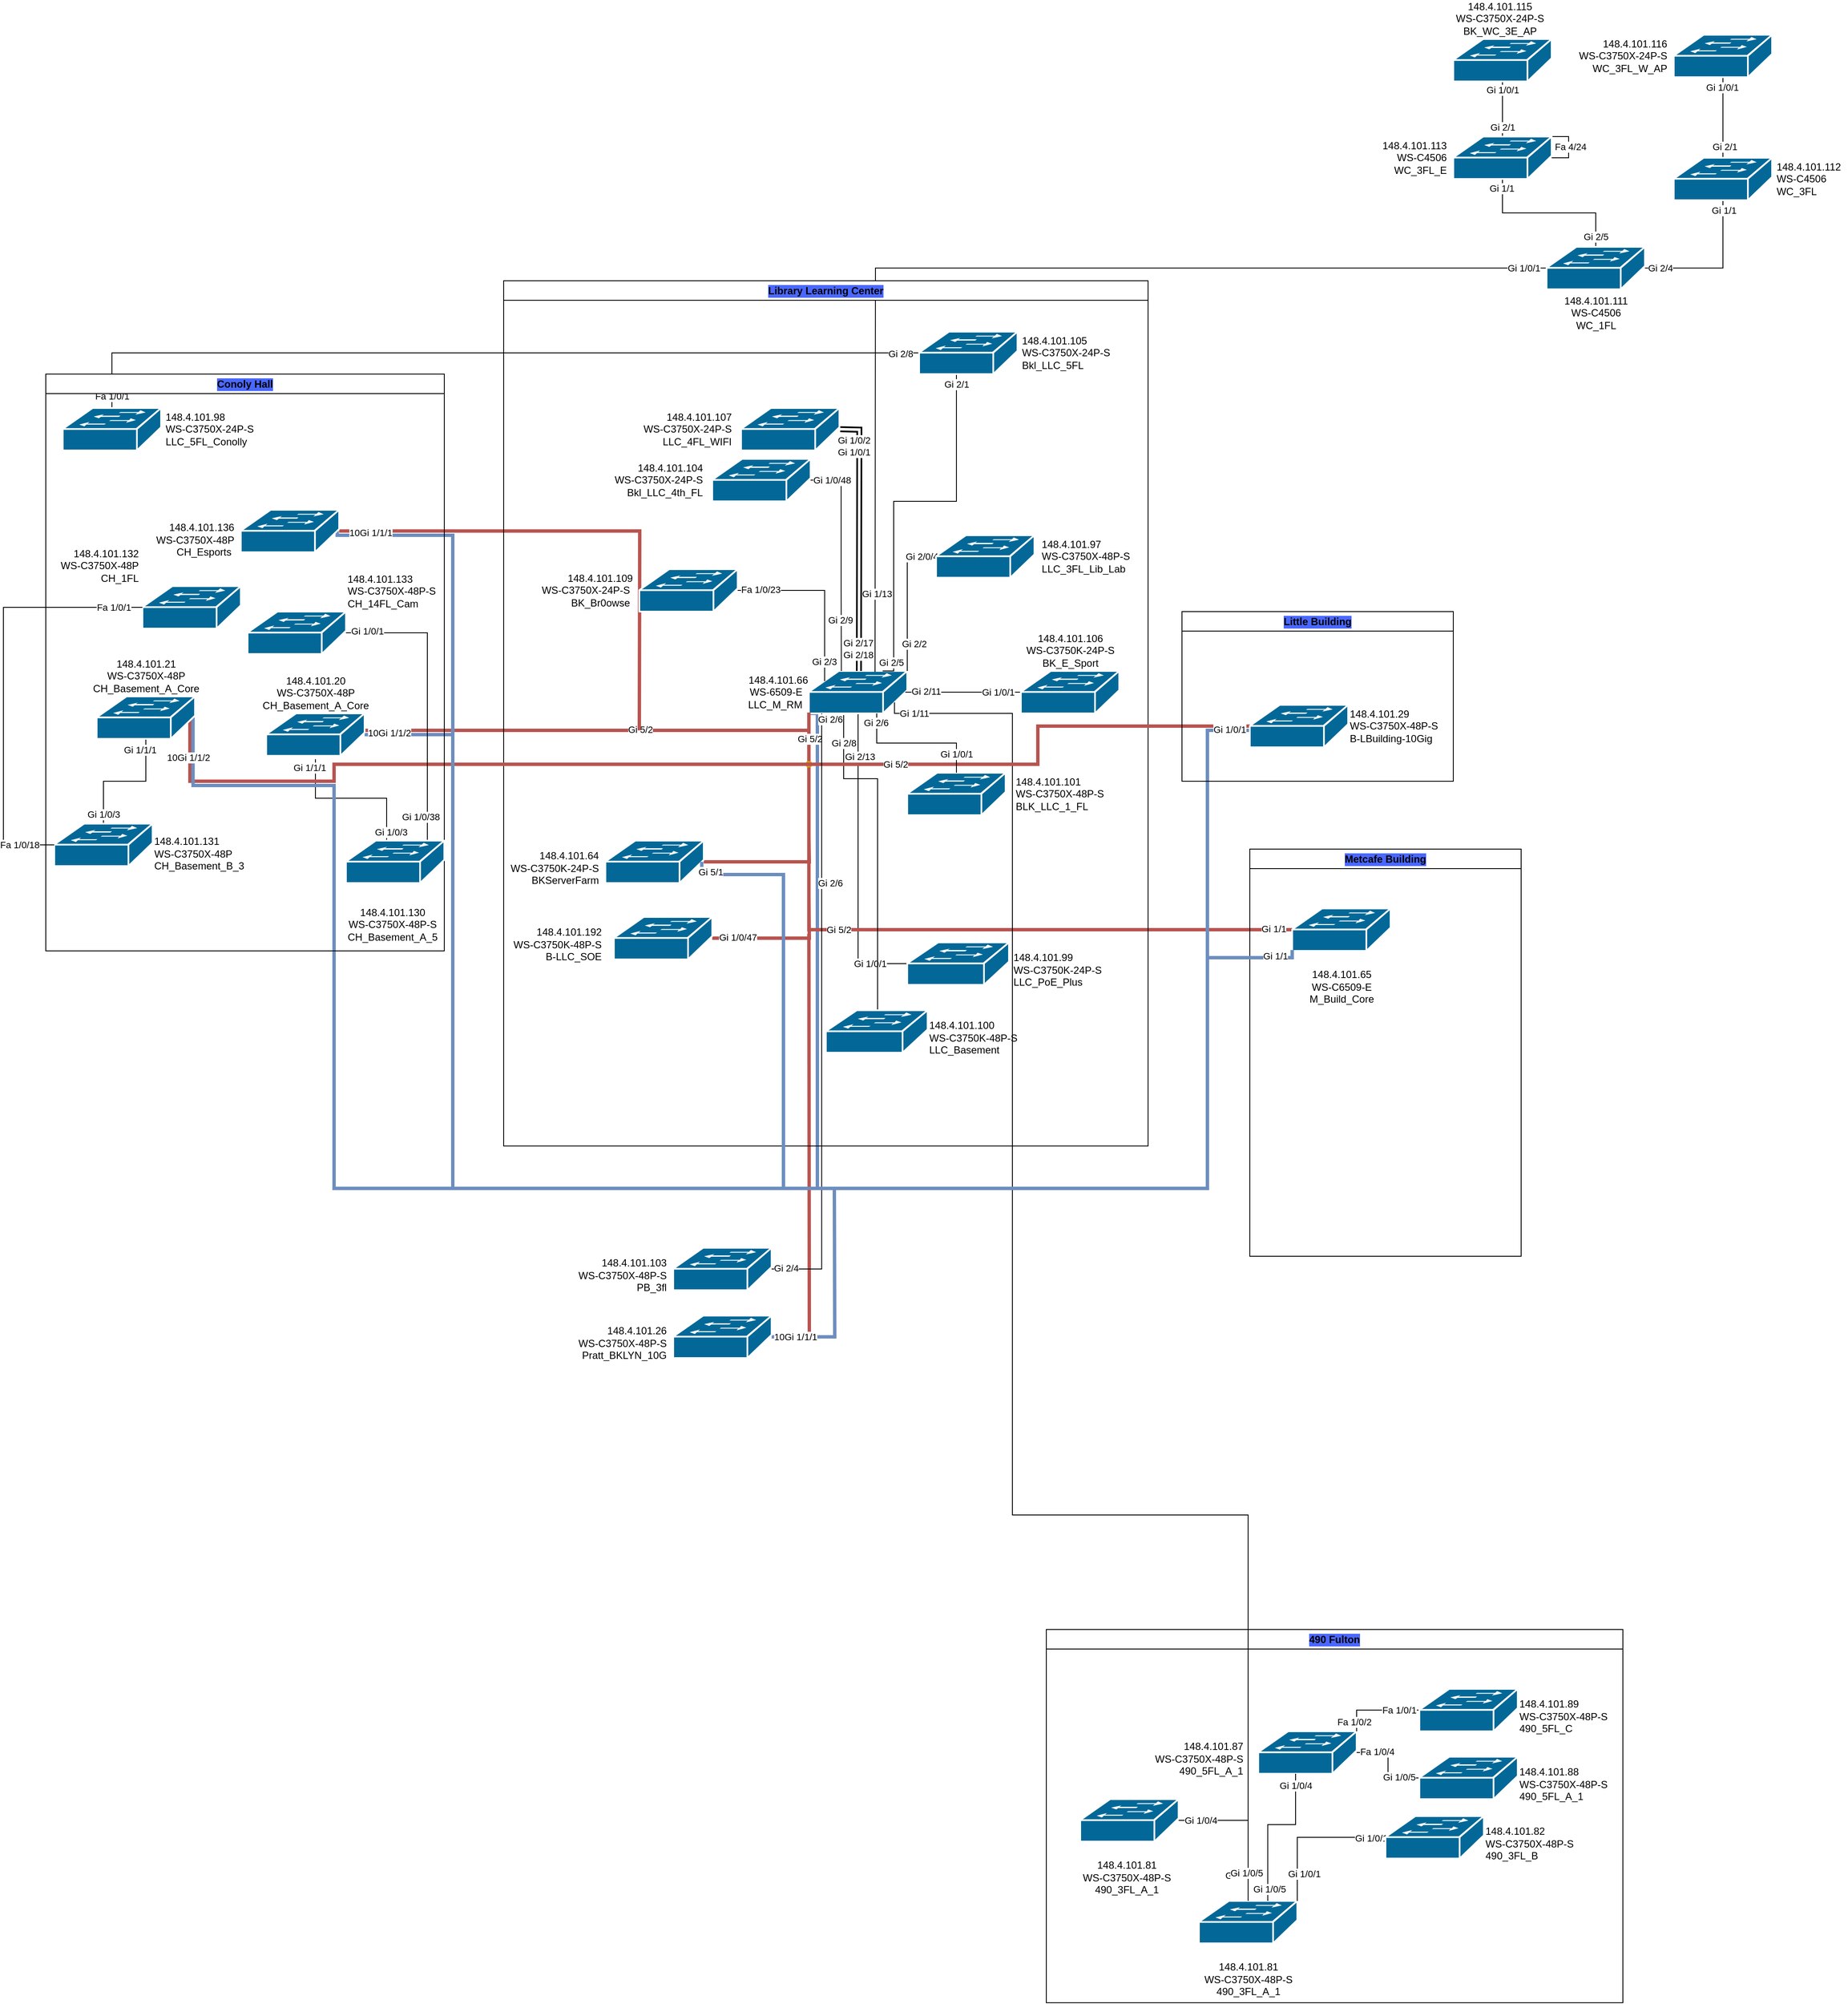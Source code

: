 <mxfile version="20.6.0" type="github">
  <diagram id="_D2GM5yeNmXsg2AjUnIa" name="Page-1">
    <mxGraphModel dx="1389" dy="1428" grid="1" gridSize="10" guides="1" tooltips="1" connect="1" arrows="1" fold="1" page="1" pageScale="1" pageWidth="850" pageHeight="1100" math="0" shadow="0">
      <root>
        <mxCell id="0" />
        <mxCell id="1" parent="0" />
        <mxCell id="iD0rY3E5EVlvnI-12X9--122" value="490 Fulton" style="swimlane;whiteSpace=wrap;html=1;labelBackgroundColor=#4A68FF;" parent="1" vertex="1">
          <mxGeometry x="600" y="1280" width="680" height="440" as="geometry" />
        </mxCell>
        <object label="&lt;br&gt;148.4.101.87&amp;nbsp; &amp;nbsp; &amp;nbsp;&lt;br&gt;WS-C3750X-48P-S&amp;nbsp; &amp;nbsp; &amp;nbsp;&lt;br&gt;490_5FL_A_1&amp;nbsp; &amp;nbsp; &amp;nbsp;" id="iD0rY3E5EVlvnI-12X9--107">
          <mxCell style="shape=mxgraph.cisco.switches.workgroup_switch;sketch=0;html=1;pointerEvents=1;dashed=0;fillColor=#036897;strokeColor=#ffffff;strokeWidth=2;verticalLabelPosition=middle;verticalAlign=middle;align=right;outlineConnect=0;labelPosition=left;" parent="iD0rY3E5EVlvnI-12X9--122" vertex="1">
            <mxGeometry x="250" y="120" width="116" height="50" as="geometry" />
          </mxCell>
        </object>
        <mxCell id="6s0p3I9b8KLNKxU6c0i5-51" value="" style="edgeStyle=orthogonalEdgeStyle;rounded=0;orthogonalLoop=1;jettySize=auto;html=1;endArrow=none;endFill=0;" parent="1" source="6s0p3I9b8KLNKxU6c0i5-1" target="6s0p3I9b8KLNKxU6c0i5-2" edge="1">
          <mxGeometry relative="1" as="geometry">
            <Array as="points">
              <mxPoint x="378" y="270" />
              <mxPoint x="378" y="270" />
            </Array>
          </mxGeometry>
        </mxCell>
        <mxCell id="6s0p3I9b8KLNKxU6c0i5-56" value="Gi 1/0/1" style="edgeLabel;html=1;align=center;verticalAlign=middle;resizable=0;points=[];" parent="6s0p3I9b8KLNKxU6c0i5-51" vertex="1" connectable="0">
          <mxGeometry x="-0.752" relative="1" as="geometry">
            <mxPoint as="offset" />
          </mxGeometry>
        </mxCell>
        <mxCell id="6s0p3I9b8KLNKxU6c0i5-57" value="Gi 2/13" style="edgeLabel;html=1;align=center;verticalAlign=middle;resizable=0;points=[];" parent="6s0p3I9b8KLNKxU6c0i5-51" vertex="1" connectable="0">
          <mxGeometry x="0.724" relative="1" as="geometry">
            <mxPoint x="2" y="2" as="offset" />
          </mxGeometry>
        </mxCell>
        <mxCell id="PYzqO_lcCQoCvAusuRVD-31" style="edgeStyle=orthogonalEdgeStyle;rounded=0;orthogonalLoop=1;jettySize=auto;html=1;strokeWidth=4;endArrow=none;endFill=0;exitX=0;exitY=0.98;exitDx=0;exitDy=0;exitPerimeter=0;fillColor=#dae8fc;strokeColor=#6c8ebf;" parent="1" source="6s0p3I9b8KLNKxU6c0i5-2" edge="1">
          <mxGeometry relative="1" as="geometry">
            <mxPoint x="330" y="760" as="targetPoint" />
            <Array as="points">
              <mxPoint x="320" y="200" />
              <mxPoint x="330" y="200" />
            </Array>
          </mxGeometry>
        </mxCell>
        <object label="148.4.101.66&lt;br&gt;WS-6509-E&amp;nbsp;&amp;nbsp;&lt;br&gt;LLC_M_RM&amp;nbsp;&amp;nbsp;" id="6s0p3I9b8KLNKxU6c0i5-2">
          <mxCell style="shape=mxgraph.cisco.switches.workgroup_switch;sketch=0;html=1;pointerEvents=1;dashed=0;fillColor=#036897;strokeColor=#ffffff;strokeWidth=2;verticalLabelPosition=middle;verticalAlign=middle;align=right;outlineConnect=0;labelPosition=left;points=[[0,0.5,0,0,0],[0,0.98,0,0,0],[0.03,0.98,0,0,0],[0.16,0.24,0,0,0],[0.16,0.98,0,0,0],[0.25,0,0,0,0],[0.33,0,0,0,0],[0.33,1,0,0,0],[0.5,0,0,0,0],[0.5,0.98,0,0,0],[0.67,0,0,0,0],[0.67,1,0,0,0],[0.75,0,0,0,0],[0.87,0.74,0,0,0],[0.98,0.5,0,0,0],[1,0,0,0,0]];" parent="1" vertex="1">
            <mxGeometry x="320" y="150" width="116" height="50" as="geometry" />
          </mxCell>
        </object>
        <mxCell id="6s0p3I9b8KLNKxU6c0i5-71" style="edgeStyle=orthogonalEdgeStyle;rounded=0;orthogonalLoop=1;jettySize=auto;html=1;endArrow=none;endFill=0;strokeWidth=4;fillColor=#f8cecc;strokeColor=#b85450;" parent="1" source="6s0p3I9b8KLNKxU6c0i5-24" edge="1">
          <mxGeometry relative="1" as="geometry">
            <mxPoint x="320" y="230" as="targetPoint" />
            <Array as="points">
              <mxPoint x="320" y="220" />
            </Array>
          </mxGeometry>
        </mxCell>
        <mxCell id="iD0rY3E5EVlvnI-12X9--8" value="Gi 5/2" style="edgeLabel;html=1;align=center;verticalAlign=middle;resizable=0;points=[];" parent="6s0p3I9b8KLNKxU6c0i5-71" vertex="1" connectable="0">
          <mxGeometry x="0.004" relative="1" as="geometry">
            <mxPoint x="57" y="-1" as="offset" />
          </mxGeometry>
        </mxCell>
        <mxCell id="PYzqO_lcCQoCvAusuRVD-24" style="edgeStyle=orthogonalEdgeStyle;rounded=0;orthogonalLoop=1;jettySize=auto;html=1;strokeWidth=4;endArrow=none;endFill=0;fillColor=#dae8fc;strokeColor=#6c8ebf;" parent="1" source="6s0p3I9b8KLNKxU6c0i5-24" edge="1">
          <mxGeometry relative="1" as="geometry">
            <mxPoint x="-100" y="230" as="targetPoint" />
            <Array as="points">
              <mxPoint x="-100" y="225" />
            </Array>
          </mxGeometry>
        </mxCell>
        <mxCell id="PYzqO_lcCQoCvAusuRVD-25" value="10Gi 1/1/2" style="edgeLabel;html=1;align=center;verticalAlign=middle;resizable=0;points=[];" parent="PYzqO_lcCQoCvAusuRVD-24" vertex="1" connectable="0">
          <mxGeometry x="-0.687" y="1" relative="1" as="geometry">
            <mxPoint x="12" y="-1" as="offset" />
          </mxGeometry>
        </mxCell>
        <mxCell id="9Hw-TKGLnWVNAu8uPIzy-33" style="edgeStyle=orthogonalEdgeStyle;rounded=0;orthogonalLoop=1;jettySize=auto;html=1;endArrow=none;endFill=0;" edge="1" parent="1" source="6s0p3I9b8KLNKxU6c0i5-24" target="9Hw-TKGLnWVNAu8uPIzy-32">
          <mxGeometry relative="1" as="geometry">
            <Array as="points">
              <mxPoint x="-262" y="300" />
              <mxPoint x="-178" y="300" />
            </Array>
          </mxGeometry>
        </mxCell>
        <mxCell id="9Hw-TKGLnWVNAu8uPIzy-34" value="Gi 1/0/3" style="edgeLabel;html=1;align=center;verticalAlign=middle;resizable=0;points=[];" vertex="1" connectable="0" parent="9Hw-TKGLnWVNAu8uPIzy-33">
          <mxGeometry x="0.912" y="-1" relative="1" as="geometry">
            <mxPoint x="6" y="-2" as="offset" />
          </mxGeometry>
        </mxCell>
        <mxCell id="9Hw-TKGLnWVNAu8uPIzy-35" value="Gi 1/1/1" style="edgeLabel;html=1;align=center;verticalAlign=middle;resizable=0;points=[];" vertex="1" connectable="0" parent="9Hw-TKGLnWVNAu8uPIzy-33">
          <mxGeometry x="-0.597" relative="1" as="geometry">
            <mxPoint x="-9" y="-40" as="offset" />
          </mxGeometry>
        </mxCell>
        <mxCell id="9Hw-TKGLnWVNAu8uPIzy-36" value="Gi 1/1/1" style="edgeLabel;html=1;align=center;verticalAlign=middle;resizable=0;points=[];" vertex="1" connectable="0" parent="9Hw-TKGLnWVNAu8uPIzy-33">
          <mxGeometry x="-0.85" relative="1" as="geometry">
            <mxPoint x="-7" as="offset" />
          </mxGeometry>
        </mxCell>
        <object label="&lt;table width=&quot;165&quot; cellspacing=&quot;0&quot; cellpadding=&quot;0&quot; border=&quot;0&quot;&gt;&lt;tbody&gt;&lt;tr style=&quot;height:15.75pt&quot; height=&quot;21&quot;&gt;&lt;td style=&quot;height:15.75pt;width:124pt&quot; width=&quot;165&quot; class=&quot;xl66&quot; height=&quot;21&quot;&gt;&lt;/td&gt;&lt;/tr&gt;&lt;/tbody&gt;&lt;/table&gt;148.4.101.20&lt;br&gt;WS-C3750X-48P&lt;br&gt;CH_Basement_A_Core" id="6s0p3I9b8KLNKxU6c0i5-24">
          <mxCell style="shape=mxgraph.cisco.switches.workgroup_switch;sketch=0;html=1;pointerEvents=1;dashed=0;fillColor=#036897;strokeColor=#ffffff;strokeWidth=2;verticalLabelPosition=top;verticalAlign=bottom;align=center;outlineConnect=0;labelPosition=center;points=[[0,0.5,0,0,0],[0,0.98,0,0,0],[0.16,0.24,0,0,0],[0.5,0,0,0,0],[0.5,0.98,0,0,0],[0.87,0.74,0,0,0],[0.98,0.5,0,0,0],[1,0,0,0,0],[1,0.5,0,0,0]];" parent="1" vertex="1">
            <mxGeometry x="-320" y="200" width="116" height="50" as="geometry" />
          </mxCell>
        </object>
        <mxCell id="6s0p3I9b8KLNKxU6c0i5-74" style="edgeStyle=orthogonalEdgeStyle;rounded=0;orthogonalLoop=1;jettySize=auto;html=1;entryX=0.98;entryY=0.5;entryDx=0;entryDy=0;entryPerimeter=0;endArrow=none;endFill=0;" parent="1" source="6s0p3I9b8KLNKxU6c0i5-25" target="6s0p3I9b8KLNKxU6c0i5-2" edge="1">
          <mxGeometry relative="1" as="geometry" />
        </mxCell>
        <mxCell id="6s0p3I9b8KLNKxU6c0i5-75" value="Gi 1/0/1" style="edgeLabel;html=1;align=center;verticalAlign=middle;resizable=0;points=[];" parent="6s0p3I9b8KLNKxU6c0i5-74" vertex="1" connectable="0">
          <mxGeometry x="-0.36" relative="1" as="geometry">
            <mxPoint x="16" as="offset" />
          </mxGeometry>
        </mxCell>
        <mxCell id="6s0p3I9b8KLNKxU6c0i5-76" value="Gi 2/11" style="edgeLabel;html=1;align=center;verticalAlign=middle;resizable=0;points=[];" parent="6s0p3I9b8KLNKxU6c0i5-74" vertex="1" connectable="0">
          <mxGeometry x="0.7" y="-1" relative="1" as="geometry">
            <mxPoint x="4" as="offset" />
          </mxGeometry>
        </mxCell>
        <object label="&lt;br&gt;148.4.101.106&lt;br&gt;WS-C3750K-24P-S&lt;br&gt;BK_E_Sport" id="6s0p3I9b8KLNKxU6c0i5-25">
          <mxCell style="shape=mxgraph.cisco.switches.workgroup_switch;sketch=0;html=1;pointerEvents=1;dashed=0;fillColor=#036897;strokeColor=#ffffff;strokeWidth=2;verticalLabelPosition=top;verticalAlign=bottom;align=center;outlineConnect=0;labelPosition=center;" parent="1" vertex="1">
            <mxGeometry x="570" y="150" width="116" height="50" as="geometry" />
          </mxCell>
        </object>
        <mxCell id="6s0p3I9b8KLNKxU6c0i5-59" style="edgeStyle=orthogonalEdgeStyle;rounded=0;orthogonalLoop=1;jettySize=auto;html=1;entryX=0;entryY=0.98;entryDx=0;entryDy=0;entryPerimeter=0;endArrow=none;endFill=0;startArrow=none;strokeWidth=4;fillColor=#f8cecc;strokeColor=#b85450;" parent="1" source="6s0p3I9b8KLNKxU6c0i5-90" target="6s0p3I9b8KLNKxU6c0i5-2" edge="1">
          <mxGeometry relative="1" as="geometry">
            <Array as="points">
              <mxPoint x="320" y="265" />
            </Array>
          </mxGeometry>
        </mxCell>
        <mxCell id="6s0p3I9b8KLNKxU6c0i5-60" value="Gi 5/2" style="edgeLabel;html=1;align=center;verticalAlign=middle;resizable=0;points=[];" parent="6s0p3I9b8KLNKxU6c0i5-59" vertex="1" connectable="0">
          <mxGeometry x="0.915" relative="1" as="geometry">
            <mxPoint x="1" y="28" as="offset" />
          </mxGeometry>
        </mxCell>
        <mxCell id="6s0p3I9b8KLNKxU6c0i5-37" style="edgeStyle=orthogonalEdgeStyle;rounded=0;orthogonalLoop=1;jettySize=auto;html=1;entryX=0.5;entryY=0;entryDx=0;entryDy=0;entryPerimeter=0;exitX=0;exitY=0.5;exitDx=0;exitDy=0;exitPerimeter=0;endArrow=none;endFill=0;" parent="1" source="6s0p3I9b8KLNKxU6c0i5-36" edge="1">
          <mxGeometry relative="1" as="geometry">
            <mxPoint x="700" y="-23.966" as="sourcePoint" />
            <mxPoint x="398" y="151" as="targetPoint" />
          </mxGeometry>
        </mxCell>
        <mxCell id="6s0p3I9b8KLNKxU6c0i5-40" value="Gi 1/0/1" style="edgeLabel;html=1;align=center;verticalAlign=middle;resizable=0;points=[];" parent="6s0p3I9b8KLNKxU6c0i5-37" vertex="1" connectable="0">
          <mxGeometry x="-0.733" relative="1" as="geometry">
            <mxPoint x="142" as="offset" />
          </mxGeometry>
        </mxCell>
        <mxCell id="6s0p3I9b8KLNKxU6c0i5-53" value="Gi 1/13" style="edgeLabel;html=1;align=center;verticalAlign=middle;resizable=0;points=[];" parent="6s0p3I9b8KLNKxU6c0i5-37" vertex="1" connectable="0">
          <mxGeometry x="0.897" relative="1" as="geometry">
            <mxPoint x="2" y="-27" as="offset" />
          </mxGeometry>
        </mxCell>
        <mxCell id="9Hw-TKGLnWVNAu8uPIzy-6" style="edgeStyle=orthogonalEdgeStyle;rounded=0;orthogonalLoop=1;jettySize=auto;html=1;endArrow=none;endFill=0;" edge="1" parent="1" source="6s0p3I9b8KLNKxU6c0i5-36" target="9Hw-TKGLnWVNAu8uPIzy-5">
          <mxGeometry relative="1" as="geometry" />
        </mxCell>
        <mxCell id="9Hw-TKGLnWVNAu8uPIzy-14" value="Gi 2/4" style="edgeLabel;html=1;align=center;verticalAlign=middle;resizable=0;points=[];" vertex="1" connectable="0" parent="9Hw-TKGLnWVNAu8uPIzy-6">
          <mxGeometry x="-0.873" relative="1" as="geometry">
            <mxPoint x="7" as="offset" />
          </mxGeometry>
        </mxCell>
        <mxCell id="9Hw-TKGLnWVNAu8uPIzy-15" value="Gi 1/1" style="edgeLabel;html=1;align=center;verticalAlign=middle;resizable=0;points=[];" vertex="1" connectable="0" parent="9Hw-TKGLnWVNAu8uPIzy-6">
          <mxGeometry x="0.879" y="-1" relative="1" as="geometry">
            <mxPoint y="1" as="offset" />
          </mxGeometry>
        </mxCell>
        <mxCell id="9Hw-TKGLnWVNAu8uPIzy-11" style="edgeStyle=orthogonalEdgeStyle;rounded=0;orthogonalLoop=1;jettySize=auto;html=1;endArrow=none;endFill=0;" edge="1" parent="1" source="6s0p3I9b8KLNKxU6c0i5-36" target="9Hw-TKGLnWVNAu8uPIzy-10">
          <mxGeometry relative="1" as="geometry" />
        </mxCell>
        <mxCell id="9Hw-TKGLnWVNAu8uPIzy-12" value="Gi 1/1" style="edgeLabel;html=1;align=center;verticalAlign=middle;resizable=0;points=[];" vertex="1" connectable="0" parent="9Hw-TKGLnWVNAu8uPIzy-11">
          <mxGeometry x="0.899" y="1" relative="1" as="geometry">
            <mxPoint y="1" as="offset" />
          </mxGeometry>
        </mxCell>
        <mxCell id="9Hw-TKGLnWVNAu8uPIzy-13" value="Gi 2/5" style="edgeLabel;html=1;align=center;verticalAlign=middle;resizable=0;points=[];" vertex="1" connectable="0" parent="9Hw-TKGLnWVNAu8uPIzy-11">
          <mxGeometry x="-0.665" relative="1" as="geometry">
            <mxPoint y="20" as="offset" />
          </mxGeometry>
        </mxCell>
        <object label="148.4.101.111&lt;br&gt;WS-C4506&lt;br&gt;WC_1FL" id="6s0p3I9b8KLNKxU6c0i5-36">
          <mxCell style="shape=mxgraph.cisco.switches.workgroup_switch;sketch=0;html=1;pointerEvents=1;dashed=0;fillColor=#036897;strokeColor=#ffffff;strokeWidth=2;verticalLabelPosition=bottom;verticalAlign=top;align=center;outlineConnect=0;" parent="1" vertex="1">
            <mxGeometry x="1190" y="-350" width="116" height="50" as="geometry" />
          </mxCell>
        </object>
        <mxCell id="iD0rY3E5EVlvnI-12X9--6" style="edgeStyle=orthogonalEdgeStyle;rounded=0;orthogonalLoop=1;jettySize=auto;html=1;endArrow=none;endFill=0;fillColor=#f8cecc;strokeColor=#b85450;strokeWidth=4;" parent="1" source="6s0p3I9b8KLNKxU6c0i5-42" edge="1">
          <mxGeometry relative="1" as="geometry">
            <mxPoint x="120" y="220" as="targetPoint" />
          </mxGeometry>
        </mxCell>
        <mxCell id="6s0p3I9b8KLNKxU6c0i5-78" value="" style="edgeStyle=orthogonalEdgeStyle;rounded=0;orthogonalLoop=1;jettySize=auto;html=1;shape=link;strokeWidth=2;" parent="1" edge="1">
          <mxGeometry relative="1" as="geometry">
            <mxPoint x="357" y="-135" as="sourcePoint" />
            <mxPoint x="379" y="150" as="targetPoint" />
          </mxGeometry>
        </mxCell>
        <mxCell id="6s0p3I9b8KLNKxU6c0i5-79" value="Gi 1/0/2&lt;br&gt;Gi 1/0/1" style="edgeLabel;html=1;align=center;verticalAlign=middle;resizable=0;points=[];" parent="6s0p3I9b8KLNKxU6c0i5-78" vertex="1" connectable="0">
          <mxGeometry x="-0.619" y="-1" relative="1" as="geometry">
            <mxPoint x="-6" y="-17" as="offset" />
          </mxGeometry>
        </mxCell>
        <mxCell id="6s0p3I9b8KLNKxU6c0i5-80" value="Gi 2/17&lt;br&gt;Gi 2/18" style="edgeLabel;html=1;align=center;verticalAlign=middle;resizable=0;points=[];" parent="6s0p3I9b8KLNKxU6c0i5-78" vertex="1" connectable="0">
          <mxGeometry x="0.646" y="-1" relative="1" as="geometry">
            <mxPoint y="28" as="offset" />
          </mxGeometry>
        </mxCell>
        <object label="&lt;div style=&quot;&quot;&gt;&lt;span data-darkreader-inline-color=&quot;&quot; data-darkreader-inline-bgcolor=&quot;&quot; style=&quot;background-color: initial; color: rgb(0, 0, 0); --darkreader-inline-bgcolor: initial; --darkreader-inline-color:#e8e6e3;&quot;&gt;148.4.101.107&amp;nbsp; &amp;nbsp;&lt;/span&gt;&lt;/div&gt;WS-C3750X-24P-S&amp;nbsp; &amp;nbsp;&lt;br&gt;LLC_4FL_WIFI&amp;nbsp; &amp;nbsp;" id="6s0p3I9b8KLNKxU6c0i5-77">
          <mxCell style="shape=mxgraph.cisco.switches.workgroup_switch;sketch=0;html=1;pointerEvents=1;dashed=0;fillColor=#036897;strokeColor=#ffffff;strokeWidth=2;verticalLabelPosition=middle;verticalAlign=middle;align=right;outlineConnect=0;labelPosition=left;" parent="1" vertex="1">
            <mxGeometry x="240" y="-160" width="116" height="50" as="geometry" />
          </mxCell>
        </object>
        <mxCell id="6s0p3I9b8KLNKxU6c0i5-91" value="" style="edgeStyle=orthogonalEdgeStyle;rounded=0;orthogonalLoop=1;jettySize=auto;html=1;endArrow=none;endFill=0;fillColor=#f8cecc;strokeColor=#b85450;strokeWidth=4;" parent="1" source="6s0p3I9b8KLNKxU6c0i5-82" target="6s0p3I9b8KLNKxU6c0i5-90" edge="1">
          <mxGeometry relative="1" as="geometry" />
        </mxCell>
        <mxCell id="6s0p3I9b8KLNKxU6c0i5-92" value="Gi 1/1" style="edgeLabel;html=1;align=center;verticalAlign=middle;resizable=0;points=[];" parent="6s0p3I9b8KLNKxU6c0i5-91" vertex="1" connectable="0">
          <mxGeometry x="-0.922" y="-1" relative="1" as="geometry">
            <mxPoint x="8" as="offset" />
          </mxGeometry>
        </mxCell>
        <mxCell id="iD0rY3E5EVlvnI-12X9--34" value="Gi 5/2" style="edgeLabel;html=1;align=center;verticalAlign=middle;resizable=0;points=[];" parent="6s0p3I9b8KLNKxU6c0i5-91" vertex="1" connectable="0">
          <mxGeometry x="0.393" relative="1" as="geometry">
            <mxPoint x="-2" as="offset" />
          </mxGeometry>
        </mxCell>
        <mxCell id="iD0rY3E5EVlvnI-12X9--13" style="edgeStyle=orthogonalEdgeStyle;rounded=0;orthogonalLoop=1;jettySize=auto;html=1;endArrow=none;endFill=0;strokeWidth=4;fillColor=#f8cecc;strokeColor=#b85450;" parent="1" source="6s0p3I9b8KLNKxU6c0i5-93" edge="1">
          <mxGeometry relative="1" as="geometry">
            <mxPoint x="320" y="345" as="targetPoint" />
          </mxGeometry>
        </mxCell>
        <mxCell id="iD0rY3E5EVlvnI-12X9--16" style="edgeStyle=orthogonalEdgeStyle;rounded=0;orthogonalLoop=1;jettySize=auto;html=1;entryX=0.16;entryY=0.24;entryDx=0;entryDy=0;entryPerimeter=0;endArrow=none;endFill=0;" parent="1" source="iD0rY3E5EVlvnI-12X9--15" target="6s0p3I9b8KLNKxU6c0i5-2" edge="1">
          <mxGeometry relative="1" as="geometry" />
        </mxCell>
        <mxCell id="iD0rY3E5EVlvnI-12X9--17" value="Fa 1/0/23" style="edgeLabel;html=1;align=center;verticalAlign=middle;resizable=0;points=[];" parent="iD0rY3E5EVlvnI-12X9--16" vertex="1" connectable="0">
          <mxGeometry x="-0.575" relative="1" as="geometry">
            <mxPoint x="-18" y="-1" as="offset" />
          </mxGeometry>
        </mxCell>
        <mxCell id="iD0rY3E5EVlvnI-12X9--18" value="Gi 2/3" style="edgeLabel;html=1;align=center;verticalAlign=middle;resizable=0;points=[];" parent="iD0rY3E5EVlvnI-12X9--16" vertex="1" connectable="0">
          <mxGeometry x="0.721" y="-1" relative="1" as="geometry">
            <mxPoint y="6" as="offset" />
          </mxGeometry>
        </mxCell>
        <mxCell id="iD0rY3E5EVlvnI-12X9--21" style="edgeStyle=orthogonalEdgeStyle;rounded=0;orthogonalLoop=1;jettySize=auto;html=1;entryX=1;entryY=0;entryDx=0;entryDy=0;entryPerimeter=0;endArrow=none;endFill=0;" parent="1" source="iD0rY3E5EVlvnI-12X9--20" target="6s0p3I9b8KLNKxU6c0i5-2" edge="1">
          <mxGeometry relative="1" as="geometry" />
        </mxCell>
        <mxCell id="iD0rY3E5EVlvnI-12X9--22" value="Gi 2/2" style="edgeLabel;html=1;align=center;verticalAlign=middle;resizable=0;points=[];" parent="iD0rY3E5EVlvnI-12X9--21" vertex="1" connectable="0">
          <mxGeometry x="0.515" y="1" relative="1" as="geometry">
            <mxPoint x="7" y="9" as="offset" />
          </mxGeometry>
        </mxCell>
        <mxCell id="iD0rY3E5EVlvnI-12X9--23" value="Gi 2/0/48" style="edgeLabel;html=1;align=center;verticalAlign=middle;resizable=0;points=[];" parent="iD0rY3E5EVlvnI-12X9--21" vertex="1" connectable="0">
          <mxGeometry x="-0.835" relative="1" as="geometry">
            <mxPoint as="offset" />
          </mxGeometry>
        </mxCell>
        <mxCell id="iD0rY3E5EVlvnI-12X9--26" style="edgeStyle=orthogonalEdgeStyle;rounded=0;orthogonalLoop=1;jettySize=auto;html=1;endArrow=none;endFill=0;fillColor=#f8cecc;strokeColor=#b85450;strokeWidth=4;" parent="1" source="iD0rY3E5EVlvnI-12X9--24" edge="1">
          <mxGeometry relative="1" as="geometry">
            <mxPoint x="320" y="415" as="targetPoint" />
          </mxGeometry>
        </mxCell>
        <mxCell id="iD0rY3E5EVlvnI-12X9--27" value="Gi 1/0/47" style="edgeLabel;html=1;align=center;verticalAlign=middle;resizable=0;points=[];" parent="iD0rY3E5EVlvnI-12X9--26" vertex="1" connectable="0">
          <mxGeometry x="-0.709" y="1" relative="1" as="geometry">
            <mxPoint x="6" as="offset" />
          </mxGeometry>
        </mxCell>
        <mxCell id="iD0rY3E5EVlvnI-12X9--33" value="" style="edgeStyle=orthogonalEdgeStyle;rounded=0;orthogonalLoop=1;jettySize=auto;html=1;endArrow=none;endFill=0;fillColor=#f8cecc;strokeColor=#b85450;strokeWidth=4;" parent="1" source="iD0rY3E5EVlvnI-12X9--29" edge="1">
          <mxGeometry relative="1" as="geometry">
            <mxPoint x="320" y="460" as="targetPoint" />
          </mxGeometry>
        </mxCell>
        <mxCell id="PYzqO_lcCQoCvAusuRVD-33" style="edgeStyle=orthogonalEdgeStyle;rounded=0;orthogonalLoop=1;jettySize=auto;html=1;strokeWidth=4;endArrow=none;endFill=0;fillColor=#dae8fc;strokeColor=#6c8ebf;" parent="1" source="iD0rY3E5EVlvnI-12X9--29" edge="1">
          <mxGeometry relative="1" as="geometry">
            <mxPoint x="350" y="760" as="targetPoint" />
          </mxGeometry>
        </mxCell>
        <mxCell id="PYzqO_lcCQoCvAusuRVD-35" value="10Gi 1/1/1" style="edgeLabel;html=1;align=center;verticalAlign=middle;resizable=0;points=[];" parent="PYzqO_lcCQoCvAusuRVD-33" vertex="1" connectable="0">
          <mxGeometry x="-0.543" relative="1" as="geometry">
            <mxPoint x="-29" as="offset" />
          </mxGeometry>
        </mxCell>
        <object label="&lt;br&gt;148.4.101.26&amp;nbsp;&amp;nbsp;&lt;br&gt;WS-C3750X-48P-S&amp;nbsp;&amp;nbsp;&lt;br&gt;Pratt_BKLYN_10G&amp;nbsp;&amp;nbsp;" id="iD0rY3E5EVlvnI-12X9--29">
          <mxCell style="shape=mxgraph.cisco.switches.workgroup_switch;sketch=0;html=1;pointerEvents=1;dashed=0;fillColor=#036897;strokeColor=#ffffff;strokeWidth=2;verticalLabelPosition=middle;verticalAlign=middle;align=right;outlineConnect=0;labelPosition=left;points=[[0,0.5,0,0,0],[0,0.98,0,0,0],[0.16,0.24,0,0,0],[0.5,0,0,0,0],[0.5,0.98,0,0,0],[0.87,0.74,0,0,0],[0.98,0.5,0,0,0],[1,0,0,0,0],[1,0.5,0,0,0]];" parent="1" vertex="1">
            <mxGeometry x="160" y="910" width="116" height="50" as="geometry" />
          </mxCell>
        </object>
        <mxCell id="iD0rY3E5EVlvnI-12X9--40" style="edgeStyle=orthogonalEdgeStyle;rounded=0;orthogonalLoop=1;jettySize=auto;html=1;endArrow=none;endFill=0;entryX=0.87;entryY=0.74;entryDx=0;entryDy=0;entryPerimeter=0;" parent="1" source="iD0rY3E5EVlvnI-12X9--36" target="6s0p3I9b8KLNKxU6c0i5-2" edge="1">
          <mxGeometry relative="1" as="geometry">
            <mxPoint x="480.059" y="225" as="targetPoint" />
            <Array as="points">
              <mxPoint x="560" y="1145" />
              <mxPoint x="560" y="200" />
              <mxPoint x="421" y="200" />
            </Array>
          </mxGeometry>
        </mxCell>
        <mxCell id="iD0rY3E5EVlvnI-12X9--41" value="Gi 1/11" style="edgeLabel;html=1;align=center;verticalAlign=middle;resizable=0;points=[];" parent="iD0rY3E5EVlvnI-12X9--40" vertex="1" connectable="0">
          <mxGeometry x="0.968" y="1" relative="1" as="geometry">
            <mxPoint x="7" y="-1" as="offset" />
          </mxGeometry>
        </mxCell>
        <mxCell id="iD0rY3E5EVlvnI-12X9--42" value="Gi 1/0/25" style="edgeLabel;html=1;align=center;verticalAlign=middle;resizable=0;points=[];" parent="iD0rY3E5EVlvnI-12X9--40" vertex="1" connectable="0">
          <mxGeometry x="-0.967" y="-2" relative="1" as="geometry">
            <mxPoint x="-7" as="offset" />
          </mxGeometry>
        </mxCell>
        <object label="&lt;br&gt;148.4.101.81&lt;br&gt;WS-C3750X-48P-S&lt;br&gt;490_3FL_A_1" id="iD0rY3E5EVlvnI-12X9--36">
          <mxCell style="shape=mxgraph.cisco.switches.workgroup_switch;sketch=0;html=1;pointerEvents=1;dashed=0;fillColor=#036897;strokeColor=#ffffff;strokeWidth=2;verticalLabelPosition=bottom;verticalAlign=top;align=center;outlineConnect=0;points=[[0,0.5,0,0,0],[0,0.98,0,0,0],[0.16,0.24,0,0,0],[0.5,0,0,0,0],[0.5,0.98,0,0,0],[0.7,0,0,0,0],[0.87,0.74,0,0,0],[0.98,0.5,0,0,0],[1,0,0,0,0]];" parent="1" vertex="1">
            <mxGeometry x="780" y="1600" width="116" height="50" as="geometry" />
          </mxCell>
        </object>
        <mxCell id="iD0rY3E5EVlvnI-12X9--51" style="edgeStyle=orthogonalEdgeStyle;rounded=0;orthogonalLoop=1;jettySize=auto;html=1;endArrow=none;endFill=0;entryX=0.75;entryY=0;entryDx=0;entryDy=0;entryPerimeter=0;" parent="1" source="iD0rY3E5EVlvnI-12X9--43" target="6s0p3I9b8KLNKxU6c0i5-2" edge="1">
          <mxGeometry relative="1" as="geometry">
            <mxPoint x="410" y="140" as="targetPoint" />
            <Array as="points">
              <mxPoint x="494" y="-50" />
              <mxPoint x="420" y="-50" />
              <mxPoint x="420" y="150" />
            </Array>
          </mxGeometry>
        </mxCell>
        <mxCell id="iD0rY3E5EVlvnI-12X9--52" value="Gi 2/5" style="edgeLabel;html=1;align=center;verticalAlign=middle;resizable=0;points=[];" parent="iD0rY3E5EVlvnI-12X9--51" vertex="1" connectable="0">
          <mxGeometry x="0.932" y="2" relative="1" as="geometry">
            <mxPoint x="-5" y="-8" as="offset" />
          </mxGeometry>
        </mxCell>
        <mxCell id="iD0rY3E5EVlvnI-12X9--53" value="Gi 2/1" style="edgeLabel;html=1;align=center;verticalAlign=middle;resizable=0;points=[];" parent="iD0rY3E5EVlvnI-12X9--51" vertex="1" connectable="0">
          <mxGeometry x="-0.862" relative="1" as="geometry">
            <mxPoint y="-18" as="offset" />
          </mxGeometry>
        </mxCell>
        <mxCell id="9Hw-TKGLnWVNAu8uPIzy-2" style="edgeStyle=orthogonalEdgeStyle;rounded=0;orthogonalLoop=1;jettySize=auto;html=1;endArrow=none;endFill=0;" edge="1" parent="1" source="iD0rY3E5EVlvnI-12X9--43" target="9Hw-TKGLnWVNAu8uPIzy-1">
          <mxGeometry relative="1" as="geometry" />
        </mxCell>
        <mxCell id="9Hw-TKGLnWVNAu8uPIzy-3" value="Fa 1/0/1" style="edgeLabel;html=1;align=center;verticalAlign=middle;resizable=0;points=[];" vertex="1" connectable="0" parent="9Hw-TKGLnWVNAu8uPIzy-2">
          <mxGeometry x="0.957" relative="1" as="geometry">
            <mxPoint y="8" as="offset" />
          </mxGeometry>
        </mxCell>
        <mxCell id="9Hw-TKGLnWVNAu8uPIzy-4" value="Gi 2/8" style="edgeLabel;html=1;align=center;verticalAlign=middle;resizable=0;points=[];" vertex="1" connectable="0" parent="9Hw-TKGLnWVNAu8uPIzy-2">
          <mxGeometry x="-0.971" relative="1" as="geometry">
            <mxPoint x="-8" y="1" as="offset" />
          </mxGeometry>
        </mxCell>
        <mxCell id="iD0rY3E5EVlvnI-12X9--57" style="edgeStyle=orthogonalEdgeStyle;rounded=0;orthogonalLoop=1;jettySize=auto;html=1;endArrow=none;endFill=0;" parent="1" edge="1">
          <mxGeometry relative="1" as="geometry">
            <mxPoint x="361" y="202" as="targetPoint" />
            <Array as="points">
              <mxPoint x="401" y="277" />
              <mxPoint x="361" y="277" />
            </Array>
            <mxPoint x="401" y="562" as="sourcePoint" />
          </mxGeometry>
        </mxCell>
        <mxCell id="iD0rY3E5EVlvnI-12X9--58" value="Gi 2/8" style="edgeLabel;html=1;align=center;verticalAlign=middle;resizable=0;points=[];" parent="iD0rY3E5EVlvnI-12X9--57" vertex="1" connectable="0">
          <mxGeometry x="0.885" y="-2" relative="1" as="geometry">
            <mxPoint x="-2" y="10" as="offset" />
          </mxGeometry>
        </mxCell>
        <mxCell id="iD0rY3E5EVlvnI-12X9--63" value="Library Learning Center" style="swimlane;whiteSpace=wrap;html=1;labelBackgroundColor=#4A68FF;" parent="1" vertex="1">
          <mxGeometry x="-40" y="-310" width="760" height="1020" as="geometry">
            <mxRectangle x="20" y="-310" width="180" height="30" as="alternateBounds" />
          </mxGeometry>
        </mxCell>
        <object label="&lt;br&gt;148.4.101.192&amp;nbsp; &amp;nbsp;&amp;nbsp;&lt;br&gt;WS-C3750K-48P-S&amp;nbsp; &amp;nbsp;&amp;nbsp;&lt;br&gt;B-LLC_SOE&amp;nbsp; &amp;nbsp;&amp;nbsp;" id="iD0rY3E5EVlvnI-12X9--24">
          <mxCell style="shape=mxgraph.cisco.switches.workgroup_switch;sketch=0;html=1;pointerEvents=1;dashed=0;fillColor=#036897;strokeColor=#ffffff;strokeWidth=2;verticalLabelPosition=middle;verticalAlign=middle;align=right;outlineConnect=0;labelPosition=left;" parent="iD0rY3E5EVlvnI-12X9--63" vertex="1">
            <mxGeometry x="130" y="750" width="116" height="50" as="geometry" />
          </mxCell>
        </object>
        <object label="&lt;br&gt;148.4.101.64&amp;nbsp;&amp;nbsp;&lt;br&gt;WS-C3750K-24P-S&amp;nbsp;&amp;nbsp;&lt;br&gt;BKServerFarm&amp;nbsp;&amp;nbsp;" id="6s0p3I9b8KLNKxU6c0i5-93">
          <mxCell style="shape=mxgraph.cisco.switches.workgroup_switch;sketch=0;html=1;pointerEvents=1;dashed=0;fillColor=#036897;strokeColor=#ffffff;strokeWidth=2;verticalLabelPosition=middle;verticalAlign=middle;align=right;outlineConnect=0;labelPosition=left;points=[[0,0.5,0,0,0],[0,0.98,0,0,0],[0.16,0.24,0,0,0],[0.5,0,0,0,0],[0.5,0.98,0,0,0],[0.87,0.74,0,0,0],[0.98,0.5,0,0,0],[1,0,0,0,0],[1,0.5,0,0,0]];" parent="iD0rY3E5EVlvnI-12X9--63" vertex="1">
            <mxGeometry x="120" y="660" width="116" height="50" as="geometry" />
          </mxCell>
        </object>
        <object label="&lt;div style=&quot;&quot;&gt;&lt;span data-darkreader-inline-color=&quot;&quot; data-darkreader-inline-bgcolor=&quot;&quot; style=&quot;background-color: initial; color: rgb(0, 0, 0); --darkreader-inline-bgcolor: initial; --darkreader-inline-color:#e8e6e3;&quot;&gt;148.4.101.109&amp;nbsp;&amp;nbsp;&lt;/span&gt;&lt;/div&gt;WS-C3750X-24P-S&amp;nbsp; &amp;nbsp;&lt;br&gt;BK_Br0owse&amp;nbsp; &amp;nbsp;" id="iD0rY3E5EVlvnI-12X9--15">
          <mxCell style="shape=mxgraph.cisco.switches.workgroup_switch;sketch=0;html=1;pointerEvents=1;dashed=0;fillColor=#036897;strokeColor=#ffffff;strokeWidth=2;verticalLabelPosition=middle;verticalAlign=middle;align=right;outlineConnect=0;labelPosition=left;" parent="iD0rY3E5EVlvnI-12X9--63" vertex="1">
            <mxGeometry x="160" y="340" width="116" height="50" as="geometry" />
          </mxCell>
        </object>
        <mxCell id="6s0p3I9b8KLNKxU6c0i5-1" value="&lt;br&gt;&lt;table width=&quot;165&quot; cellspacing=&quot;0&quot; cellpadding=&quot;0&quot; border=&quot;0&quot;&gt;&lt;tbody&gt;&lt;tr style=&quot;height:15.75pt&quot; height=&quot;21&quot;&gt;  &lt;td style=&quot;height:15.75pt;width:124pt&quot; width=&quot;165&quot; class=&quot;xl66&quot; height=&quot;21&quot;&gt;&amp;nbsp;148.4.101.99&lt;br&gt;&amp;nbsp;WS-C3750K-24P-S&lt;br&gt;&amp;nbsp;LLC_PoE_Plus&lt;/td&gt;&lt;/tr&gt;&lt;/tbody&gt;&lt;/table&gt;" style="shape=mxgraph.cisco.switches.workgroup_switch;sketch=0;html=1;pointerEvents=1;dashed=0;fillColor=#036897;strokeColor=#ffffff;strokeWidth=2;verticalLabelPosition=middle;verticalAlign=middle;align=left;outlineConnect=0;labelPosition=right;" parent="iD0rY3E5EVlvnI-12X9--63" vertex="1">
          <mxGeometry x="476" y="780" width="120" height="50" as="geometry" />
        </mxCell>
        <mxCell id="iD0rY3E5EVlvnI-12X9--54" value="&lt;br&gt;&lt;table width=&quot;165&quot; cellspacing=&quot;0&quot; cellpadding=&quot;0&quot; border=&quot;0&quot;&gt;&lt;tbody&gt;&lt;tr style=&quot;height:15.75pt&quot; height=&quot;21&quot;&gt;  &lt;td style=&quot;height:15.75pt;width:124pt&quot; width=&quot;165&quot; class=&quot;xl66&quot; height=&quot;21&quot;&gt;148.4.101.100&lt;br&gt;WS-C3750K-48P-S&lt;br&gt;LLC_Basement&lt;/td&gt;&lt;/tr&gt;&lt;/tbody&gt;&lt;/table&gt;" style="shape=mxgraph.cisco.switches.workgroup_switch;sketch=0;html=1;pointerEvents=1;dashed=0;fillColor=#036897;strokeColor=#ffffff;strokeWidth=2;verticalLabelPosition=middle;verticalAlign=middle;align=left;outlineConnect=0;labelPosition=right;" parent="iD0rY3E5EVlvnI-12X9--63" vertex="1">
          <mxGeometry x="380" y="860" width="120" height="50" as="geometry" />
        </mxCell>
        <object label="&lt;div style=&quot;&quot;&gt;&lt;span data-darkreader-inline-color=&quot;&quot; data-darkreader-inline-bgcolor=&quot;&quot; style=&quot;background-color: initial; color: rgb(0, 0, 0); --darkreader-inline-bgcolor: initial; --darkreader-inline-color:#e8e6e3;&quot;&gt;&amp;nbsp; 148.4.101.97&amp;nbsp;&amp;nbsp;&lt;/span&gt;&lt;/div&gt;&amp;nbsp; WS-C3750X-48P-S&amp;nbsp; &amp;nbsp;&lt;br&gt;&amp;nbsp; LLC_3FL_Lib_Lab&amp;nbsp; &amp;nbsp;" id="iD0rY3E5EVlvnI-12X9--20">
          <mxCell style="shape=mxgraph.cisco.switches.workgroup_switch;sketch=0;html=1;pointerEvents=1;dashed=0;fillColor=#036897;strokeColor=#ffffff;strokeWidth=2;verticalLabelPosition=middle;verticalAlign=middle;align=left;outlineConnect=0;labelPosition=right;" parent="iD0rY3E5EVlvnI-12X9--63" vertex="1">
            <mxGeometry x="510" y="300" width="116" height="50" as="geometry" />
          </mxCell>
        </object>
        <object label="&lt;div style=&quot;&quot;&gt;&lt;span data-darkreader-inline-color=&quot;&quot; data-darkreader-inline-bgcolor=&quot;&quot; style=&quot;background-color: initial; color: rgb(0, 0, 0); --darkreader-inline-bgcolor: initial; --darkreader-inline-color:#e8e6e3;&quot;&gt;&amp;nbsp; &amp;nbsp;148.4.101.101&amp;nbsp;&amp;nbsp;&lt;/span&gt;&lt;/div&gt;&amp;nbsp; &amp;nbsp;WS-C3750X-48P-S&amp;nbsp; &amp;nbsp;&lt;br&gt;&amp;nbsp; &amp;nbsp;BLK_LLC_1_FL&amp;nbsp; &amp;nbsp;" id="iD0rY3E5EVlvnI-12X9--81">
          <mxCell style="shape=mxgraph.cisco.switches.workgroup_switch;sketch=0;html=1;pointerEvents=1;dashed=0;fillColor=#036897;strokeColor=#ffffff;strokeWidth=2;verticalLabelPosition=middle;verticalAlign=middle;align=left;outlineConnect=0;labelPosition=right;" parent="iD0rY3E5EVlvnI-12X9--63" vertex="1">
            <mxGeometry x="476" y="580" width="116" height="50" as="geometry" />
          </mxCell>
        </object>
        <object label="&lt;div style=&quot;&quot;&gt;&lt;span data-darkreader-inline-color=&quot;&quot; data-darkreader-inline-bgcolor=&quot;&quot; style=&quot;background-color: initial; color: rgb(0, 0, 0); --darkreader-inline-bgcolor: initial; --darkreader-inline-color:#e8e6e3;&quot;&gt;148.4.101.104&amp;nbsp; &amp;nbsp;&lt;/span&gt;&lt;/div&gt;WS-C3750X-24P-S&amp;nbsp; &amp;nbsp;&lt;br&gt;Bkl_LLC_4th_FL&amp;nbsp; &amp;nbsp;" id="iD0rY3E5EVlvnI-12X9--87">
          <mxCell style="shape=mxgraph.cisco.switches.workgroup_switch;sketch=0;html=1;pointerEvents=1;dashed=0;fillColor=#036897;strokeColor=#ffffff;strokeWidth=2;verticalLabelPosition=middle;verticalAlign=middle;align=right;outlineConnect=0;labelPosition=left;" parent="iD0rY3E5EVlvnI-12X9--63" vertex="1">
            <mxGeometry x="246" y="210" width="116" height="50" as="geometry" />
          </mxCell>
        </object>
        <object label="&lt;div style=&quot;&quot;&gt;&lt;span data-darkreader-inline-color=&quot;&quot; data-darkreader-inline-bgcolor=&quot;&quot; style=&quot;background-color: initial; color: rgb(0, 0, 0); --darkreader-inline-bgcolor: initial; --darkreader-inline-color:#e8e6e3;&quot;&gt;&amp;nbsp;148.4.101.105&amp;nbsp;&lt;/span&gt;&lt;/div&gt;&amp;nbsp;WS-C3750X-24P-S&amp;nbsp;&lt;br&gt;&amp;nbsp;Bkl_LLC_5FL&amp;nbsp;" id="iD0rY3E5EVlvnI-12X9--43">
          <mxCell style="shape=mxgraph.cisco.switches.workgroup_switch;sketch=0;html=1;pointerEvents=1;dashed=0;fillColor=#036897;strokeColor=#ffffff;strokeWidth=2;verticalLabelPosition=middle;verticalAlign=middle;align=left;outlineConnect=0;labelPosition=right;" parent="iD0rY3E5EVlvnI-12X9--63" vertex="1">
            <mxGeometry x="490" y="60" width="116" height="50" as="geometry" />
          </mxCell>
        </object>
        <mxCell id="6s0p3I9b8KLNKxU6c0i5-90" value="" style="shape=waypoint;sketch=0;size=6;pointerEvents=1;points=[];fillColor=#ffe6cc;resizable=0;rotatable=0;perimeter=centerPerimeter;snapToPoint=1;verticalAlign=top;strokeColor=#d79b00;dashed=0;strokeWidth=2;" parent="1" vertex="1">
          <mxGeometry x="300" y="240" width="40" height="40" as="geometry" />
        </mxCell>
        <mxCell id="iD0rY3E5EVlvnI-12X9--64" value="" style="edgeStyle=orthogonalEdgeStyle;rounded=0;orthogonalLoop=1;jettySize=auto;html=1;entryDx=0;entryDy=0;entryPerimeter=0;endArrow=none;endFill=0;fillColor=#f8cecc;strokeColor=#b85450;strokeWidth=4;exitX=0.93;exitY=0.6;exitDx=0;exitDy=0;exitPerimeter=0;" parent="1" source="6s0p3I9b8KLNKxU6c0i5-28" target="6s0p3I9b8KLNKxU6c0i5-90" edge="1">
          <mxGeometry relative="1" as="geometry">
            <Array as="points">
              <mxPoint x="-410" y="210" />
              <mxPoint x="-410" y="280" />
              <mxPoint x="-240" y="280" />
              <mxPoint x="-240" y="260" />
            </Array>
            <mxPoint x="-324.0" y="265.0" as="sourcePoint" />
            <mxPoint x="320" y="199.0" as="targetPoint" />
          </mxGeometry>
        </mxCell>
        <mxCell id="iD0rY3E5EVlvnI-12X9--72" style="edgeStyle=orthogonalEdgeStyle;rounded=0;orthogonalLoop=1;jettySize=auto;html=1;entryX=0.871;entryY=1.035;entryDx=0;entryDy=0;entryPerimeter=0;endArrow=none;endFill=0;strokeWidth=4;fillColor=#f8cecc;strokeColor=#b85450;" parent="1" source="iD0rY3E5EVlvnI-12X9--69" target="6s0p3I9b8KLNKxU6c0i5-90" edge="1">
          <mxGeometry relative="1" as="geometry" />
        </mxCell>
        <mxCell id="iD0rY3E5EVlvnI-12X9--73" value="Gi 5/2" style="edgeLabel;html=1;align=center;verticalAlign=middle;resizable=0;points=[];" parent="iD0rY3E5EVlvnI-12X9--72" vertex="1" connectable="0">
          <mxGeometry x="0.506" relative="1" as="geometry">
            <mxPoint x="-38" as="offset" />
          </mxGeometry>
        </mxCell>
        <mxCell id="PYzqO_lcCQoCvAusuRVD-37" style="edgeStyle=orthogonalEdgeStyle;rounded=0;orthogonalLoop=1;jettySize=auto;html=1;strokeWidth=4;endArrow=none;endFill=0;fillColor=#dae8fc;strokeColor=#6c8ebf;" parent="1" source="iD0rY3E5EVlvnI-12X9--69" edge="1">
          <mxGeometry relative="1" as="geometry">
            <mxPoint x="790" y="490" as="targetPoint" />
            <Array as="points">
              <mxPoint x="790" y="220" />
            </Array>
          </mxGeometry>
        </mxCell>
        <mxCell id="PYzqO_lcCQoCvAusuRVD-38" value="Gi 1/0/1" style="edgeLabel;html=1;align=center;verticalAlign=middle;resizable=0;points=[];" parent="PYzqO_lcCQoCvAusuRVD-37" vertex="1" connectable="0">
          <mxGeometry x="-0.793" y="-1" relative="1" as="geometry">
            <mxPoint x="9" as="offset" />
          </mxGeometry>
        </mxCell>
        <object label="148.4.101.29&lt;br&gt;WS-C3750X-48P-S&lt;br&gt;B-LBuilding-10Gig" id="iD0rY3E5EVlvnI-12X9--69">
          <mxCell style="shape=mxgraph.cisco.switches.workgroup_switch;sketch=0;html=1;pointerEvents=1;dashed=0;fillColor=#036897;strokeColor=#ffffff;strokeWidth=2;verticalLabelPosition=middle;verticalAlign=middle;align=left;outlineConnect=0;labelPosition=right;points=[[0,0.5,0,0,0],[0,0.98,0,0,0],[0.16,0.24,0,0,0],[0.5,0,0,0,0],[0.5,0.98,0,0,0],[0.87,0.74,0,0,0],[0.98,0.5,0,0,0],[1,0,0,0,0]];" parent="1" vertex="1">
            <mxGeometry x="840" y="190" width="116" height="50" as="geometry" />
          </mxCell>
        </object>
        <mxCell id="iD0rY3E5EVlvnI-12X9--84" style="edgeStyle=orthogonalEdgeStyle;rounded=0;orthogonalLoop=1;jettySize=auto;html=1;endArrow=none;endFill=0;" parent="1" source="iD0rY3E5EVlvnI-12X9--81" target="6s0p3I9b8KLNKxU6c0i5-2" edge="1">
          <mxGeometry relative="1" as="geometry">
            <Array as="points">
              <mxPoint x="494" y="235" />
              <mxPoint x="400" y="235" />
            </Array>
          </mxGeometry>
        </mxCell>
        <mxCell id="iD0rY3E5EVlvnI-12X9--85" value="Gi 1/0/1" style="edgeLabel;html=1;align=center;verticalAlign=middle;resizable=0;points=[];" parent="iD0rY3E5EVlvnI-12X9--84" vertex="1" connectable="0">
          <mxGeometry x="-0.632" relative="1" as="geometry">
            <mxPoint y="8" as="offset" />
          </mxGeometry>
        </mxCell>
        <mxCell id="iD0rY3E5EVlvnI-12X9--86" value="Gi 2/6" style="edgeLabel;html=1;align=center;verticalAlign=middle;resizable=0;points=[];" parent="iD0rY3E5EVlvnI-12X9--84" vertex="1" connectable="0">
          <mxGeometry x="0.903" y="1" relative="1" as="geometry">
            <mxPoint y="3" as="offset" />
          </mxGeometry>
        </mxCell>
        <mxCell id="iD0rY3E5EVlvnI-12X9--88" style="edgeStyle=orthogonalEdgeStyle;rounded=0;orthogonalLoop=1;jettySize=auto;html=1;entryX=0.33;entryY=0;entryDx=0;entryDy=0;entryPerimeter=0;endArrow=none;endFill=0;" parent="1" source="iD0rY3E5EVlvnI-12X9--87" target="6s0p3I9b8KLNKxU6c0i5-2" edge="1">
          <mxGeometry relative="1" as="geometry">
            <Array as="points">
              <mxPoint x="358" y="-75" />
              <mxPoint x="358" y="50" />
              <mxPoint x="358" y="50" />
            </Array>
          </mxGeometry>
        </mxCell>
        <mxCell id="iD0rY3E5EVlvnI-12X9--89" value="Gi 2/9" style="edgeLabel;html=1;align=center;verticalAlign=middle;resizable=0;points=[];" parent="iD0rY3E5EVlvnI-12X9--88" vertex="1" connectable="0">
          <mxGeometry x="0.539" relative="1" as="geometry">
            <mxPoint x="-1" as="offset" />
          </mxGeometry>
        </mxCell>
        <mxCell id="iD0rY3E5EVlvnI-12X9--90" value="Gi 1/0/48" style="edgeLabel;html=1;align=center;verticalAlign=middle;resizable=0;points=[];" parent="iD0rY3E5EVlvnI-12X9--88" vertex="1" connectable="0">
          <mxGeometry x="-0.811" y="1" relative="1" as="geometry">
            <mxPoint y="1" as="offset" />
          </mxGeometry>
        </mxCell>
        <mxCell id="iD0rY3E5EVlvnI-12X9--92" style="edgeStyle=orthogonalEdgeStyle;rounded=0;orthogonalLoop=1;jettySize=auto;html=1;entryX=0.13;entryY=1;entryDx=0;entryDy=0;entryPerimeter=0;endArrow=none;endFill=0;" parent="1" source="iD0rY3E5EVlvnI-12X9--91" target="6s0p3I9b8KLNKxU6c0i5-2" edge="1">
          <mxGeometry relative="1" as="geometry" />
        </mxCell>
        <mxCell id="iD0rY3E5EVlvnI-12X9--93" value="Gi 2/6" style="edgeLabel;html=1;align=center;verticalAlign=middle;resizable=0;points=[];" parent="iD0rY3E5EVlvnI-12X9--92" vertex="1" connectable="0">
          <mxGeometry x="0.975" relative="1" as="geometry">
            <mxPoint x="10" y="-2" as="offset" />
          </mxGeometry>
        </mxCell>
        <mxCell id="iD0rY3E5EVlvnI-12X9--94" value="Gi 2/6" style="edgeLabel;html=1;align=center;verticalAlign=middle;resizable=0;points=[];" parent="iD0rY3E5EVlvnI-12X9--92" vertex="1" connectable="0">
          <mxGeometry x="0.441" relative="1" as="geometry">
            <mxPoint x="10" as="offset" />
          </mxGeometry>
        </mxCell>
        <mxCell id="iD0rY3E5EVlvnI-12X9--95" value="Gi 2/4" style="edgeLabel;html=1;align=center;verticalAlign=middle;resizable=0;points=[];" parent="iD0rY3E5EVlvnI-12X9--92" vertex="1" connectable="0">
          <mxGeometry x="-0.97" y="1" relative="1" as="geometry">
            <mxPoint x="6" as="offset" />
          </mxGeometry>
        </mxCell>
        <object label="&lt;br&gt;148.4.101.103&amp;nbsp;&amp;nbsp;&lt;br&gt;WS-C3750X-48P-S&amp;nbsp;&amp;nbsp;&lt;br&gt;PB_3fl&amp;nbsp;&amp;nbsp;" id="iD0rY3E5EVlvnI-12X9--91">
          <mxCell style="shape=mxgraph.cisco.switches.workgroup_switch;sketch=0;html=1;pointerEvents=1;dashed=0;fillColor=#036897;strokeColor=#ffffff;strokeWidth=2;verticalLabelPosition=middle;verticalAlign=middle;align=right;outlineConnect=0;labelPosition=left;" parent="1" vertex="1">
            <mxGeometry x="160" y="830" width="116" height="50" as="geometry" />
          </mxCell>
        </object>
        <mxCell id="iD0rY3E5EVlvnI-12X9--96" value="Little Building" style="swimlane;whiteSpace=wrap;html=1;labelBackgroundColor=#4A68FF;" parent="1" vertex="1">
          <mxGeometry x="760" y="80" width="320" height="200" as="geometry" />
        </mxCell>
        <mxCell id="iD0rY3E5EVlvnI-12X9--97" value="Metcafe Building" style="swimlane;whiteSpace=wrap;html=1;labelBackgroundColor=#4A68FF;" parent="1" vertex="1">
          <mxGeometry x="840" y="360" width="320" height="480" as="geometry" />
        </mxCell>
        <object label="&lt;br&gt;148.4.101.65&lt;br&gt;WS-C6509-E&lt;br&gt;M_Build_Core" id="6s0p3I9b8KLNKxU6c0i5-82">
          <mxCell style="shape=mxgraph.cisco.switches.workgroup_switch;sketch=0;html=1;pointerEvents=1;dashed=0;fillColor=#036897;strokeColor=#ffffff;strokeWidth=2;verticalLabelPosition=bottom;verticalAlign=top;align=center;outlineConnect=0;" parent="iD0rY3E5EVlvnI-12X9--97" vertex="1">
            <mxGeometry x="50" y="70" width="116" height="50" as="geometry" />
          </mxCell>
        </object>
        <mxCell id="iD0rY3E5EVlvnI-12X9--100" value="" style="edgeStyle=orthogonalEdgeStyle;rounded=0;orthogonalLoop=1;jettySize=auto;html=1;endArrow=none;endFill=0;" parent="1" source="iD0rY3E5EVlvnI-12X9--98" target="iD0rY3E5EVlvnI-12X9--36" edge="1">
          <mxGeometry relative="1" as="geometry" />
        </mxCell>
        <mxCell id="iD0rY3E5EVlvnI-12X9--101" value="Gi 1/0/4" style="edgeLabel;html=1;align=center;verticalAlign=middle;resizable=0;points=[];" parent="iD0rY3E5EVlvnI-12X9--100" vertex="1" connectable="0">
          <mxGeometry x="-0.706" relative="1" as="geometry">
            <mxPoint as="offset" />
          </mxGeometry>
        </mxCell>
        <mxCell id="iD0rY3E5EVlvnI-12X9--102" value="Gi 1/0/5" style="edgeLabel;html=1;align=center;verticalAlign=middle;resizable=0;points=[];" parent="iD0rY3E5EVlvnI-12X9--100" vertex="1" connectable="0">
          <mxGeometry x="0.675" relative="1" as="geometry">
            <mxPoint x="-2" y="-4" as="offset" />
          </mxGeometry>
        </mxCell>
        <object label="&lt;br&gt;148.4.101.81&amp;nbsp;&amp;nbsp;&lt;br&gt;WS-C3750X-48P-S&amp;nbsp;&amp;nbsp;&lt;br&gt;490_3FL_A_1&amp;nbsp;&amp;nbsp;" id="iD0rY3E5EVlvnI-12X9--98">
          <mxCell style="shape=mxgraph.cisco.switches.workgroup_switch;sketch=0;html=1;pointerEvents=1;dashed=0;fillColor=#036897;strokeColor=#ffffff;strokeWidth=2;verticalLabelPosition=bottom;verticalAlign=top;align=center;outlineConnect=0;labelPosition=center;" parent="1" vertex="1">
            <mxGeometry x="640" y="1480" width="116" height="50" as="geometry" />
          </mxCell>
        </object>
        <mxCell id="iD0rY3E5EVlvnI-12X9--104" style="edgeStyle=orthogonalEdgeStyle;rounded=0;orthogonalLoop=1;jettySize=auto;html=1;entryX=1;entryY=0;entryDx=0;entryDy=0;entryPerimeter=0;endArrow=none;endFill=0;" parent="1" source="iD0rY3E5EVlvnI-12X9--103" target="iD0rY3E5EVlvnI-12X9--36" edge="1">
          <mxGeometry relative="1" as="geometry" />
        </mxCell>
        <mxCell id="iD0rY3E5EVlvnI-12X9--105" value="Gi 1/0/1" style="edgeLabel;html=1;align=center;verticalAlign=middle;resizable=0;points=[];" parent="iD0rY3E5EVlvnI-12X9--104" vertex="1" connectable="0">
          <mxGeometry x="0.793" relative="1" as="geometry">
            <mxPoint x="8" y="-14" as="offset" />
          </mxGeometry>
        </mxCell>
        <mxCell id="iD0rY3E5EVlvnI-12X9--106" value="Gi 1/0/1" style="edgeLabel;html=1;align=center;verticalAlign=middle;resizable=0;points=[];" parent="iD0rY3E5EVlvnI-12X9--104" vertex="1" connectable="0">
          <mxGeometry x="-0.805" relative="1" as="geometry">
            <mxPoint y="1" as="offset" />
          </mxGeometry>
        </mxCell>
        <object label="&lt;br&gt;148.4.101.82&amp;nbsp;&amp;nbsp;&lt;br&gt;WS-C3750X-48P-S&amp;nbsp;&amp;nbsp;&lt;br&gt;490_3FL_B&amp;nbsp;" id="iD0rY3E5EVlvnI-12X9--103">
          <mxCell style="shape=mxgraph.cisco.switches.workgroup_switch;sketch=0;html=1;pointerEvents=1;dashed=0;fillColor=#036897;strokeColor=#ffffff;strokeWidth=2;verticalLabelPosition=middle;verticalAlign=middle;align=left;outlineConnect=0;labelPosition=right;" parent="1" vertex="1">
            <mxGeometry x="1000" y="1500" width="116" height="50" as="geometry" />
          </mxCell>
        </object>
        <mxCell id="iD0rY3E5EVlvnI-12X9--110" style="edgeStyle=orthogonalEdgeStyle;rounded=0;orthogonalLoop=1;jettySize=auto;html=1;entryX=0.7;entryY=0;entryDx=0;entryDy=0;entryPerimeter=0;endArrow=none;endFill=0;" parent="1" source="iD0rY3E5EVlvnI-12X9--107" target="iD0rY3E5EVlvnI-12X9--36" edge="1">
          <mxGeometry relative="1" as="geometry">
            <Array as="points">
              <mxPoint x="894" y="1510" />
              <mxPoint x="861" y="1510" />
            </Array>
          </mxGeometry>
        </mxCell>
        <mxCell id="iD0rY3E5EVlvnI-12X9--111" value="Gi 1/0/4" style="edgeLabel;html=1;align=center;verticalAlign=middle;resizable=0;points=[];" parent="iD0rY3E5EVlvnI-12X9--110" vertex="1" connectable="0">
          <mxGeometry x="-0.845" relative="1" as="geometry">
            <mxPoint as="offset" />
          </mxGeometry>
        </mxCell>
        <mxCell id="iD0rY3E5EVlvnI-12X9--112" value="Gi 1/0/5" style="edgeLabel;html=1;align=center;verticalAlign=middle;resizable=0;points=[];" parent="iD0rY3E5EVlvnI-12X9--110" vertex="1" connectable="0">
          <mxGeometry x="0.845" y="2" relative="1" as="geometry">
            <mxPoint as="offset" />
          </mxGeometry>
        </mxCell>
        <mxCell id="iD0rY3E5EVlvnI-12X9--114" value="" style="edgeStyle=orthogonalEdgeStyle;rounded=0;orthogonalLoop=1;jettySize=auto;html=1;endArrow=none;endFill=0;" parent="1" source="iD0rY3E5EVlvnI-12X9--113" target="iD0rY3E5EVlvnI-12X9--107" edge="1">
          <mxGeometry relative="1" as="geometry" />
        </mxCell>
        <mxCell id="iD0rY3E5EVlvnI-12X9--115" value="Fa 1/0/4" style="edgeLabel;html=1;align=center;verticalAlign=middle;resizable=0;points=[];" parent="iD0rY3E5EVlvnI-12X9--114" vertex="1" connectable="0">
          <mxGeometry x="0.763" y="-1" relative="1" as="geometry">
            <mxPoint x="11" as="offset" />
          </mxGeometry>
        </mxCell>
        <mxCell id="iD0rY3E5EVlvnI-12X9--116" value="Gi 1/0/5" style="edgeLabel;html=1;align=center;verticalAlign=middle;resizable=0;points=[];" parent="iD0rY3E5EVlvnI-12X9--114" vertex="1" connectable="0">
          <mxGeometry x="-0.657" y="-1" relative="1" as="geometry">
            <mxPoint x="-6" as="offset" />
          </mxGeometry>
        </mxCell>
        <object label="&lt;br&gt;148.4.101.88&amp;nbsp;&amp;nbsp;&lt;br&gt;WS-C3750X-48P-S&amp;nbsp;&amp;nbsp;&lt;br&gt;490_5FL_A_1&amp;nbsp;&amp;nbsp;" id="iD0rY3E5EVlvnI-12X9--113">
          <mxCell style="shape=mxgraph.cisco.switches.workgroup_switch;sketch=0;html=1;pointerEvents=1;dashed=0;fillColor=#036897;strokeColor=#ffffff;strokeWidth=2;verticalLabelPosition=middle;verticalAlign=middle;align=left;outlineConnect=0;labelPosition=right;" parent="1" vertex="1">
            <mxGeometry x="1040" y="1430" width="116" height="50" as="geometry" />
          </mxCell>
        </object>
        <mxCell id="iD0rY3E5EVlvnI-12X9--119" style="edgeStyle=orthogonalEdgeStyle;rounded=0;orthogonalLoop=1;jettySize=auto;html=1;entryX=1;entryY=0;entryDx=0;entryDy=0;entryPerimeter=0;endArrow=none;endFill=0;" parent="1" source="iD0rY3E5EVlvnI-12X9--117" target="iD0rY3E5EVlvnI-12X9--107" edge="1">
          <mxGeometry relative="1" as="geometry" />
        </mxCell>
        <mxCell id="iD0rY3E5EVlvnI-12X9--120" value="Fa 1/0/1" style="edgeLabel;html=1;align=center;verticalAlign=middle;resizable=0;points=[];" parent="iD0rY3E5EVlvnI-12X9--119" vertex="1" connectable="0">
          <mxGeometry x="-0.75" relative="1" as="geometry">
            <mxPoint x="-12" as="offset" />
          </mxGeometry>
        </mxCell>
        <mxCell id="iD0rY3E5EVlvnI-12X9--121" value="Fa 1/0/2" style="edgeLabel;html=1;align=center;verticalAlign=middle;resizable=0;points=[];" parent="iD0rY3E5EVlvnI-12X9--119" vertex="1" connectable="0">
          <mxGeometry x="0.849" relative="1" as="geometry">
            <mxPoint x="-3" y="-4" as="offset" />
          </mxGeometry>
        </mxCell>
        <object label="&lt;br&gt;148.4.101.89&amp;nbsp;&amp;nbsp;&lt;br&gt;WS-C3750X-48P-S&amp;nbsp;&amp;nbsp;&lt;br&gt;490_5FL_C&amp;nbsp;" id="iD0rY3E5EVlvnI-12X9--117">
          <mxCell style="shape=mxgraph.cisco.switches.workgroup_switch;sketch=0;html=1;pointerEvents=1;dashed=0;fillColor=#036897;strokeColor=#ffffff;strokeWidth=2;verticalLabelPosition=middle;verticalAlign=middle;align=left;outlineConnect=0;labelPosition=right;" parent="1" vertex="1">
            <mxGeometry x="1040" y="1350" width="116" height="50" as="geometry" />
          </mxCell>
        </object>
        <mxCell id="PYzqO_lcCQoCvAusuRVD-8" style="edgeStyle=orthogonalEdgeStyle;rounded=0;orthogonalLoop=1;jettySize=auto;html=1;strokeWidth=4;fillColor=#dae8fc;strokeColor=#6c8ebf;endArrow=none;endFill=0;entryX=0;entryY=0.98;entryDx=0;entryDy=0;entryPerimeter=0;exitX=0.98;exitY=0.5;exitDx=0;exitDy=0;exitPerimeter=0;" parent="1" source="6s0p3I9b8KLNKxU6c0i5-28" target="6s0p3I9b8KLNKxU6c0i5-82" edge="1">
          <mxGeometry relative="1" as="geometry">
            <mxPoint x="-240" y="290" as="sourcePoint" />
            <mxPoint x="890" y="488.261" as="targetPoint" />
            <Array as="points">
              <mxPoint x="-240" y="285" />
              <mxPoint x="-240" y="760" />
              <mxPoint x="790" y="760" />
              <mxPoint x="790" y="488" />
              <mxPoint x="890" y="488" />
            </Array>
          </mxGeometry>
        </mxCell>
        <mxCell id="PYzqO_lcCQoCvAusuRVD-9" value="Gi 1/1" style="edgeLabel;html=1;align=center;verticalAlign=middle;resizable=0;points=[];" parent="PYzqO_lcCQoCvAusuRVD-8" vertex="1" connectable="0">
          <mxGeometry x="0.973" y="2" relative="1" as="geometry">
            <mxPoint as="offset" />
          </mxGeometry>
        </mxCell>
        <mxCell id="PYzqO_lcCQoCvAusuRVD-21" value="10Gi 1/1/2" style="edgeLabel;html=1;align=center;verticalAlign=middle;resizable=0;points=[];" parent="PYzqO_lcCQoCvAusuRVD-8" vertex="1" connectable="0">
          <mxGeometry x="-0.953" relative="1" as="geometry">
            <mxPoint x="-6" y="-3" as="offset" />
          </mxGeometry>
        </mxCell>
        <mxCell id="PYzqO_lcCQoCvAusuRVD-18" style="edgeStyle=orthogonalEdgeStyle;rounded=0;orthogonalLoop=1;jettySize=auto;html=1;strokeWidth=4;endArrow=none;endFill=0;fillColor=#dae8fc;strokeColor=#6c8ebf;exitX=0.98;exitY=0.5;exitDx=0;exitDy=0;exitPerimeter=0;" parent="1" source="6s0p3I9b8KLNKxU6c0i5-42" edge="1">
          <mxGeometry relative="1" as="geometry">
            <mxPoint x="-100" y="95" as="sourcePoint" />
            <mxPoint x="-100" y="760" as="targetPoint" />
            <Array as="points">
              <mxPoint x="-236" y="-10" />
              <mxPoint x="-100" y="-10" />
            </Array>
          </mxGeometry>
        </mxCell>
        <mxCell id="PYzqO_lcCQoCvAusuRVD-22" value="10Gi 1/1/1" style="edgeLabel;html=1;align=center;verticalAlign=middle;resizable=0;points=[];" parent="PYzqO_lcCQoCvAusuRVD-18" vertex="1" connectable="0">
          <mxGeometry x="-0.894" relative="1" as="geometry">
            <mxPoint x="-4" y="-3" as="offset" />
          </mxGeometry>
        </mxCell>
        <mxCell id="PYzqO_lcCQoCvAusuRVD-27" style="edgeStyle=orthogonalEdgeStyle;rounded=0;orthogonalLoop=1;jettySize=auto;html=1;strokeWidth=4;endArrow=none;endFill=0;fillColor=#dae8fc;strokeColor=#6c8ebf;exitX=0.98;exitY=0.5;exitDx=0;exitDy=0;exitPerimeter=0;" parent="1" source="6s0p3I9b8KLNKxU6c0i5-93" edge="1">
          <mxGeometry relative="1" as="geometry">
            <mxPoint x="290" y="760" as="targetPoint" />
            <Array as="points">
              <mxPoint x="194" y="390" />
              <mxPoint x="290" y="390" />
            </Array>
          </mxGeometry>
        </mxCell>
        <mxCell id="PYzqO_lcCQoCvAusuRVD-28" value="Gi 5/1" style="edgeLabel;html=1;align=center;verticalAlign=middle;resizable=0;points=[];" parent="PYzqO_lcCQoCvAusuRVD-27" vertex="1" connectable="0">
          <mxGeometry x="-0.886" y="-1" relative="1" as="geometry">
            <mxPoint x="-2" y="-4" as="offset" />
          </mxGeometry>
        </mxCell>
        <mxCell id="9Hw-TKGLnWVNAu8uPIzy-8" value="" style="edgeStyle=orthogonalEdgeStyle;rounded=0;orthogonalLoop=1;jettySize=auto;html=1;endArrow=none;endFill=0;" edge="1" parent="1" source="9Hw-TKGLnWVNAu8uPIzy-5" target="9Hw-TKGLnWVNAu8uPIzy-7">
          <mxGeometry relative="1" as="geometry" />
        </mxCell>
        <mxCell id="9Hw-TKGLnWVNAu8uPIzy-16" value="Gi 2/1" style="edgeLabel;html=1;align=center;verticalAlign=middle;resizable=0;points=[];" vertex="1" connectable="0" parent="9Hw-TKGLnWVNAu8uPIzy-8">
          <mxGeometry x="-0.665" y="-2" relative="1" as="geometry">
            <mxPoint y="3" as="offset" />
          </mxGeometry>
        </mxCell>
        <mxCell id="9Hw-TKGLnWVNAu8uPIzy-19" value="Gi 1/0/1" style="edgeLabel;html=1;align=center;verticalAlign=middle;resizable=0;points=[];" vertex="1" connectable="0" parent="9Hw-TKGLnWVNAu8uPIzy-8">
          <mxGeometry x="0.654" y="1" relative="1" as="geometry">
            <mxPoint y="-5" as="offset" />
          </mxGeometry>
        </mxCell>
        <object label="&amp;nbsp;148.4.101.112&amp;nbsp;&amp;nbsp;&lt;br&gt;&amp;nbsp;WS-C4506&amp;nbsp;&amp;nbsp;&lt;br&gt;&amp;nbsp;WC_3FL&amp;nbsp;&amp;nbsp;" id="9Hw-TKGLnWVNAu8uPIzy-5">
          <mxCell style="shape=mxgraph.cisco.switches.workgroup_switch;sketch=0;html=1;pointerEvents=1;dashed=0;fillColor=#036897;strokeColor=#ffffff;strokeWidth=2;verticalLabelPosition=middle;verticalAlign=middle;align=left;outlineConnect=0;labelPosition=right;" vertex="1" parent="1">
            <mxGeometry x="1340" y="-455" width="116" height="50" as="geometry" />
          </mxCell>
        </object>
        <object label="148.4.101.116&amp;nbsp;&amp;nbsp;&lt;br&gt;WS-C3750X-24P-S&amp;nbsp;&amp;nbsp;&lt;br&gt;WC_3FL_W_AP&amp;nbsp;&amp;nbsp;" id="9Hw-TKGLnWVNAu8uPIzy-7">
          <mxCell style="shape=mxgraph.cisco.switches.workgroup_switch;sketch=0;html=1;pointerEvents=1;dashed=0;fillColor=#036897;strokeColor=#ffffff;strokeWidth=2;verticalLabelPosition=middle;verticalAlign=middle;align=right;outlineConnect=0;labelPosition=left;" vertex="1" parent="1">
            <mxGeometry x="1340" y="-600" width="116" height="50" as="geometry" />
          </mxCell>
        </object>
        <mxCell id="9Hw-TKGLnWVNAu8uPIzy-21" style="edgeStyle=orthogonalEdgeStyle;rounded=0;orthogonalLoop=1;jettySize=auto;html=1;endArrow=none;endFill=0;" edge="1" parent="1" source="9Hw-TKGLnWVNAu8uPIzy-10" target="9Hw-TKGLnWVNAu8uPIzy-20">
          <mxGeometry relative="1" as="geometry" />
        </mxCell>
        <mxCell id="9Hw-TKGLnWVNAu8uPIzy-22" value="Gi 1/0/1" style="edgeLabel;html=1;align=center;verticalAlign=middle;resizable=0;points=[];" vertex="1" connectable="0" parent="9Hw-TKGLnWVNAu8uPIzy-21">
          <mxGeometry x="0.753" relative="1" as="geometry">
            <mxPoint y="2" as="offset" />
          </mxGeometry>
        </mxCell>
        <mxCell id="9Hw-TKGLnWVNAu8uPIzy-23" value="Gi 2/1" style="edgeLabel;html=1;align=center;verticalAlign=middle;resizable=0;points=[];" vertex="1" connectable="0" parent="9Hw-TKGLnWVNAu8uPIzy-21">
          <mxGeometry x="-0.671" relative="1" as="geometry">
            <mxPoint y="-1" as="offset" />
          </mxGeometry>
        </mxCell>
        <mxCell id="9Hw-TKGLnWVNAu8uPIzy-25" style="edgeStyle=orthogonalEdgeStyle;rounded=0;orthogonalLoop=1;jettySize=auto;html=1;endArrow=none;endFill=0;" edge="1" parent="1" source="9Hw-TKGLnWVNAu8uPIzy-10" target="9Hw-TKGLnWVNAu8uPIzy-10">
          <mxGeometry relative="1" as="geometry">
            <mxPoint x="1202" y="-454.952" as="targetPoint" />
            <Array as="points">
              <mxPoint x="1216" y="-480" />
              <mxPoint x="1216" y="-455" />
            </Array>
          </mxGeometry>
        </mxCell>
        <mxCell id="9Hw-TKGLnWVNAu8uPIzy-26" value="Fa 4/24" style="edgeLabel;html=1;align=center;verticalAlign=middle;resizable=0;points=[];" vertex="1" connectable="0" parent="9Hw-TKGLnWVNAu8uPIzy-25">
          <mxGeometry x="-0.25" y="2" relative="1" as="geometry">
            <mxPoint y="7" as="offset" />
          </mxGeometry>
        </mxCell>
        <object label="148.4.101.113&amp;nbsp;&amp;nbsp;&lt;br&gt;WS-C4506&amp;nbsp;&amp;nbsp;&lt;br&gt;WC_3FL_E&amp;nbsp;&amp;nbsp;" id="9Hw-TKGLnWVNAu8uPIzy-10">
          <mxCell style="shape=mxgraph.cisco.switches.workgroup_switch;sketch=0;html=1;pointerEvents=1;dashed=0;fillColor=#036897;strokeColor=#ffffff;strokeWidth=2;verticalLabelPosition=middle;verticalAlign=middle;align=right;outlineConnect=0;labelPosition=left;" vertex="1" parent="1">
            <mxGeometry x="1080" y="-480" width="116" height="50" as="geometry" />
          </mxCell>
        </object>
        <object label="148.4.101.115&amp;nbsp;&amp;nbsp;&lt;br&gt;WS-C3750X-24P-S&amp;nbsp;&amp;nbsp;&lt;br&gt;BK_WC_3E_AP&amp;nbsp;&amp;nbsp;" id="9Hw-TKGLnWVNAu8uPIzy-20">
          <mxCell style="shape=mxgraph.cisco.switches.workgroup_switch;sketch=0;html=1;pointerEvents=1;dashed=0;fillColor=#036897;strokeColor=#ffffff;strokeWidth=2;verticalLabelPosition=top;verticalAlign=bottom;align=center;outlineConnect=0;labelPosition=center;" vertex="1" parent="1">
            <mxGeometry x="1080" y="-595" width="116" height="50" as="geometry" />
          </mxCell>
        </object>
        <mxCell id="iD0rY3E5EVlvnI-12X9--11" value="Conoly Hall" style="swimlane;whiteSpace=wrap;html=1;labelBackgroundColor=#4A68FF;" parent="1" vertex="1">
          <mxGeometry x="-580" y="-200" width="470" height="680" as="geometry" />
        </mxCell>
        <object label="&lt;table width=&quot;165&quot; cellspacing=&quot;0&quot; cellpadding=&quot;0&quot; border=&quot;0&quot;&gt;&lt;tbody&gt;&lt;tr style=&quot;height:15.75pt&quot; height=&quot;21&quot;&gt;&lt;td style=&quot;height:15.75pt;width:124pt&quot; width=&quot;165&quot; class=&quot;xl66&quot; height=&quot;21&quot;&gt;&lt;/td&gt;&lt;/tr&gt;&lt;/tbody&gt;&lt;/table&gt;148.4.101.136&amp;nbsp;&amp;nbsp;&lt;br&gt;WS-C3750X-48P&amp;nbsp;&amp;nbsp;&lt;br&gt;CH_Esports&amp;nbsp; &amp;nbsp;" id="6s0p3I9b8KLNKxU6c0i5-42">
          <mxCell style="shape=mxgraph.cisco.switches.workgroup_switch;sketch=0;html=1;pointerEvents=1;dashed=0;fillColor=#036897;strokeColor=#ffffff;strokeWidth=2;verticalLabelPosition=middle;verticalAlign=middle;align=right;outlineConnect=0;labelPosition=left;points=[[0,0.5,0,0,0],[0,0.98,0,0,0],[0.16,0.24,0,0,0],[0.5,0,0,0,0],[0.5,0.98,0,0,0],[0.78,0.94,0,0,0],[0.98,0.5,0,0,0],[1,0,0,0,0],[1,0.5,0,0,0]];" parent="iD0rY3E5EVlvnI-12X9--11" vertex="1">
            <mxGeometry x="230" y="160" width="116" height="50" as="geometry" />
          </mxCell>
        </object>
        <mxCell id="9Hw-TKGLnWVNAu8uPIzy-38" style="edgeStyle=orthogonalEdgeStyle;rounded=0;orthogonalLoop=1;jettySize=auto;html=1;endArrow=none;endFill=0;entryX=0.5;entryY=0;entryDx=0;entryDy=0;entryPerimeter=0;" edge="1" parent="iD0rY3E5EVlvnI-12X9--11" source="6s0p3I9b8KLNKxU6c0i5-28" target="9Hw-TKGLnWVNAu8uPIzy-37">
          <mxGeometry relative="1" as="geometry">
            <mxPoint x="68" y="429" as="sourcePoint" />
            <mxPoint x="68" y="539" as="targetPoint" />
          </mxGeometry>
        </mxCell>
        <mxCell id="9Hw-TKGLnWVNAu8uPIzy-39" value="Gi 1/1/1" style="edgeLabel;html=1;align=center;verticalAlign=middle;resizable=0;points=[];" vertex="1" connectable="0" parent="9Hw-TKGLnWVNAu8uPIzy-38">
          <mxGeometry x="-0.769" relative="1" as="geometry">
            <mxPoint x="-7" y="-5" as="offset" />
          </mxGeometry>
        </mxCell>
        <mxCell id="9Hw-TKGLnWVNAu8uPIzy-40" value="Gi 1/0/3" style="edgeLabel;html=1;align=center;verticalAlign=middle;resizable=0;points=[];" vertex="1" connectable="0" parent="9Hw-TKGLnWVNAu8uPIzy-38">
          <mxGeometry x="0.606" relative="1" as="geometry">
            <mxPoint y="18" as="offset" />
          </mxGeometry>
        </mxCell>
        <object label="&lt;table width=&quot;165&quot; cellspacing=&quot;0&quot; cellpadding=&quot;0&quot; border=&quot;0&quot;&gt;&lt;tbody&gt;&lt;tr style=&quot;height:15.75pt&quot; height=&quot;21&quot;&gt;&lt;td style=&quot;height:15.75pt;width:124pt&quot; width=&quot;165&quot; class=&quot;xl66&quot; height=&quot;21&quot;&gt;&lt;/td&gt;&lt;/tr&gt;&lt;/tbody&gt;&lt;/table&gt;148.4.101.21&lt;br&gt;WS-C3750X-48P&lt;br&gt;CH_Basement_A_Core" id="6s0p3I9b8KLNKxU6c0i5-28">
          <mxCell style="shape=mxgraph.cisco.switches.workgroup_switch;sketch=0;html=1;pointerEvents=1;dashed=0;fillColor=#036897;strokeColor=#ffffff;strokeWidth=2;verticalLabelPosition=top;verticalAlign=bottom;align=center;outlineConnect=0;labelPosition=center;points=[[0,0.5,0,0,0],[0,0.98,0,0,0],[0.16,0.24,0,0,0],[0.5,0,0,0,0],[0.5,0.98,0,0,0],[0.78,0.94,0,0,0],[0.98,0.5,0,0,0],[1,0,0,0,0],[1,0.5,0,0,0]];" parent="iD0rY3E5EVlvnI-12X9--11" vertex="1">
            <mxGeometry x="60" y="380" width="116" height="50" as="geometry" />
          </mxCell>
        </object>
        <object label="&lt;div style=&quot;&quot;&gt;&lt;span data-darkreader-inline-color=&quot;&quot; data-darkreader-inline-bgcolor=&quot;&quot; style=&quot;background-color: initial; color: rgb(0, 0, 0); --darkreader-inline-bgcolor: initial; --darkreader-inline-color:#e8e6e3;&quot;&gt;&amp;nbsp;148.4.101.98&amp;nbsp;&lt;/span&gt;&lt;/div&gt;&amp;nbsp;WS-C3750X-24P-S&amp;nbsp;&lt;br&gt;&amp;nbsp;LLC_5FL_Conolly&amp;nbsp;&lt;span style=&quot;white-space: pre;&quot;&gt;	&lt;/span&gt;&amp;nbsp;&lt;span style=&quot;white-space: pre;&quot;&gt;	&lt;/span&gt;&amp;nbsp;" id="9Hw-TKGLnWVNAu8uPIzy-1">
          <mxCell style="shape=mxgraph.cisco.switches.workgroup_switch;sketch=0;html=1;pointerEvents=1;dashed=0;fillColor=#036897;strokeColor=#ffffff;strokeWidth=2;verticalLabelPosition=middle;verticalAlign=middle;align=left;outlineConnect=0;labelPosition=right;" vertex="1" parent="iD0rY3E5EVlvnI-12X9--11">
            <mxGeometry x="20" y="40" width="116" height="50" as="geometry" />
          </mxCell>
        </object>
        <mxCell id="9Hw-TKGLnWVNAu8uPIzy-47" style="edgeStyle=orthogonalEdgeStyle;rounded=0;orthogonalLoop=1;jettySize=auto;html=1;endArrow=none;endFill=0;" edge="1" parent="iD0rY3E5EVlvnI-12X9--11" source="9Hw-TKGLnWVNAu8uPIzy-32" target="9Hw-TKGLnWVNAu8uPIzy-46">
          <mxGeometry relative="1" as="geometry">
            <Array as="points">
              <mxPoint x="450" y="305" />
            </Array>
          </mxGeometry>
        </mxCell>
        <mxCell id="9Hw-TKGLnWVNAu8uPIzy-49" value="Gi 1/0/1" style="edgeLabel;html=1;align=center;verticalAlign=middle;resizable=0;points=[];" vertex="1" connectable="0" parent="9Hw-TKGLnWVNAu8uPIzy-47">
          <mxGeometry x="0.856" y="-2" relative="1" as="geometry">
            <mxPoint as="offset" />
          </mxGeometry>
        </mxCell>
        <mxCell id="9Hw-TKGLnWVNAu8uPIzy-50" value="Gi 1/0/38" style="edgeLabel;html=1;align=center;verticalAlign=middle;resizable=0;points=[];" vertex="1" connectable="0" parent="9Hw-TKGLnWVNAu8uPIzy-47">
          <mxGeometry x="-0.89" relative="1" as="geometry">
            <mxPoint x="-8" y="-9" as="offset" />
          </mxGeometry>
        </mxCell>
        <object label="&lt;table width=&quot;165&quot; cellspacing=&quot;0&quot; cellpadding=&quot;0&quot; border=&quot;0&quot;&gt;&lt;tbody&gt;&lt;tr style=&quot;height:15.75pt&quot; height=&quot;21&quot;&gt;&lt;td style=&quot;height:15.75pt;width:124pt&quot; width=&quot;165&quot; class=&quot;xl66&quot; height=&quot;21&quot;&gt;&lt;/td&gt;&lt;/tr&gt;&lt;/tbody&gt;&lt;/table&gt;148.4.101.130&amp;nbsp;&amp;nbsp;&lt;br&gt;WS-C3750X-48P-S&amp;nbsp;&amp;nbsp;&lt;br&gt;CH_Basement_A_5&amp;nbsp;&amp;nbsp;" id="9Hw-TKGLnWVNAu8uPIzy-32">
          <mxCell style="shape=mxgraph.cisco.switches.workgroup_switch;sketch=0;html=1;pointerEvents=1;dashed=0;fillColor=#036897;strokeColor=#ffffff;strokeWidth=2;verticalLabelPosition=bottom;verticalAlign=top;align=center;outlineConnect=0;labelPosition=center;points=[[0,0.5,0,0,0],[0,0.98,0,0,0],[0.16,0.24,0,0,0],[0.5,0,0,0,0],[0.5,0.98,0,0,0],[0.87,0.74,0,0,0],[0.98,0.5,0,0,0],[1,0,0,0,0],[1,0.5,0,0,0]];" vertex="1" parent="iD0rY3E5EVlvnI-12X9--11">
            <mxGeometry x="354" y="550" width="116" height="50" as="geometry" />
          </mxCell>
        </object>
        <object label="&lt;table width=&quot;165&quot; cellspacing=&quot;0&quot; cellpadding=&quot;0&quot; border=&quot;0&quot;&gt;&lt;tbody&gt;&lt;tr style=&quot;height:15.75pt&quot; height=&quot;21&quot;&gt;&lt;td style=&quot;height:15.75pt;width:124pt&quot; width=&quot;165&quot; class=&quot;xl66&quot; height=&quot;21&quot;&gt;&lt;/td&gt;&lt;/tr&gt;&lt;/tbody&gt;&lt;/table&gt;148.4.101.131&lt;br&gt;WS-C3750X-48P&lt;br&gt;CH_Basement_B_3" id="9Hw-TKGLnWVNAu8uPIzy-37">
          <mxCell style="shape=mxgraph.cisco.switches.workgroup_switch;sketch=0;html=1;pointerEvents=1;dashed=0;fillColor=#036897;strokeColor=#ffffff;strokeWidth=2;verticalLabelPosition=middle;verticalAlign=middle;align=left;outlineConnect=0;labelPosition=right;points=[[0,0.5,0,0,0],[0,0.98,0,0,0],[0.16,0.24,0,0,0],[0.5,0,0,0,0],[0.5,0.98,0,0,0],[0.78,0.94,0,0,0],[0.98,0.5,0,0,0],[1,0,0,0,0],[1,0.5,0,0,0]];" vertex="1" parent="iD0rY3E5EVlvnI-12X9--11">
            <mxGeometry x="10" y="530" width="116" height="50" as="geometry" />
          </mxCell>
        </object>
        <object label="&lt;table width=&quot;165&quot; cellspacing=&quot;0&quot; cellpadding=&quot;0&quot; border=&quot;0&quot;&gt;&lt;tbody&gt;&lt;tr style=&quot;height:15.75pt&quot; height=&quot;21&quot;&gt;&lt;td style=&quot;height:15.75pt;width:124pt&quot; width=&quot;165&quot; class=&quot;xl66&quot; height=&quot;21&quot;&gt;&lt;/td&gt;&lt;/tr&gt;&lt;/tbody&gt;&lt;/table&gt;148.4.101.132&amp;nbsp;&lt;br&gt;WS-C3750X-48P&amp;nbsp;&lt;br&gt;CH_1FL&amp;nbsp;" id="9Hw-TKGLnWVNAu8uPIzy-41">
          <mxCell style="shape=mxgraph.cisco.switches.workgroup_switch;sketch=0;html=1;pointerEvents=1;dashed=0;fillColor=#036897;strokeColor=#ffffff;strokeWidth=2;verticalLabelPosition=top;verticalAlign=bottom;align=right;outlineConnect=0;labelPosition=left;points=[[0,0.5,0,0,0],[0,0.98,0,0,0],[0.16,0.24,0,0,0],[0.5,0,0,0,0],[0.5,0.98,0,0,0],[0.78,0.94,0,0,0],[0.98,0.5,0,0,0],[1,0,0,0,0],[1,0.5,0,0,0]];" vertex="1" parent="iD0rY3E5EVlvnI-12X9--11">
            <mxGeometry x="114" y="250" width="116" height="50" as="geometry" />
          </mxCell>
        </object>
        <mxCell id="9Hw-TKGLnWVNAu8uPIzy-42" style="edgeStyle=orthogonalEdgeStyle;rounded=0;orthogonalLoop=1;jettySize=auto;html=1;endArrow=none;endFill=0;labelPosition=center;verticalLabelPosition=middle;align=center;verticalAlign=middle;" edge="1" parent="iD0rY3E5EVlvnI-12X9--11" source="9Hw-TKGLnWVNAu8uPIzy-37" target="9Hw-TKGLnWVNAu8uPIzy-41">
          <mxGeometry relative="1" as="geometry">
            <Array as="points">
              <mxPoint x="-50" y="555" />
              <mxPoint x="-50" y="275" />
            </Array>
          </mxGeometry>
        </mxCell>
        <mxCell id="9Hw-TKGLnWVNAu8uPIzy-43" value="Fa 1/0/18" style="edgeLabel;html=1;align=center;verticalAlign=middle;resizable=0;points=[];" vertex="1" connectable="0" parent="9Hw-TKGLnWVNAu8uPIzy-42">
          <mxGeometry x="-0.793" relative="1" as="geometry">
            <mxPoint x="11" as="offset" />
          </mxGeometry>
        </mxCell>
        <mxCell id="9Hw-TKGLnWVNAu8uPIzy-44" value="Fa 1/0/1" style="edgeLabel;html=1;align=center;verticalAlign=middle;resizable=0;points=[];" vertex="1" connectable="0" parent="9Hw-TKGLnWVNAu8uPIzy-42">
          <mxGeometry x="0.826" relative="1" as="geometry">
            <mxPoint x="10" as="offset" />
          </mxGeometry>
        </mxCell>
        <object label="&lt;table width=&quot;165&quot; cellspacing=&quot;0&quot; cellpadding=&quot;0&quot; border=&quot;0&quot;&gt;&lt;tbody&gt;&lt;tr style=&quot;height:15.75pt&quot; height=&quot;21&quot;&gt;&lt;td style=&quot;height:15.75pt;width:124pt&quot; width=&quot;165&quot; class=&quot;xl66&quot; height=&quot;21&quot;&gt;&lt;/td&gt;&lt;/tr&gt;&lt;/tbody&gt;&lt;/table&gt;148.4.101.133&amp;nbsp;&amp;nbsp;&lt;br&gt;WS-C3750X-48P-S&amp;nbsp;&amp;nbsp;&lt;br&gt;CH_14FL_Cam&amp;nbsp;&amp;nbsp;" id="9Hw-TKGLnWVNAu8uPIzy-46">
          <mxCell style="shape=mxgraph.cisco.switches.workgroup_switch;sketch=0;html=1;pointerEvents=1;dashed=0;fillColor=#036897;strokeColor=#ffffff;strokeWidth=2;verticalLabelPosition=top;verticalAlign=bottom;align=left;outlineConnect=0;labelPosition=right;points=[[0,0.5,0,0,0],[0,0.98,0,0,0],[0.16,0.24,0,0,0],[0.5,0,0,0,0],[0.5,0.98,0,0,0],[0.87,0.74,0,0,0],[0.98,0.5,0,0,0],[1,0,0,0,0],[1,0.5,0,0,0]];" vertex="1" parent="iD0rY3E5EVlvnI-12X9--11">
            <mxGeometry x="238" y="280" width="116" height="50" as="geometry" />
          </mxCell>
        </object>
      </root>
    </mxGraphModel>
  </diagram>
</mxfile>
